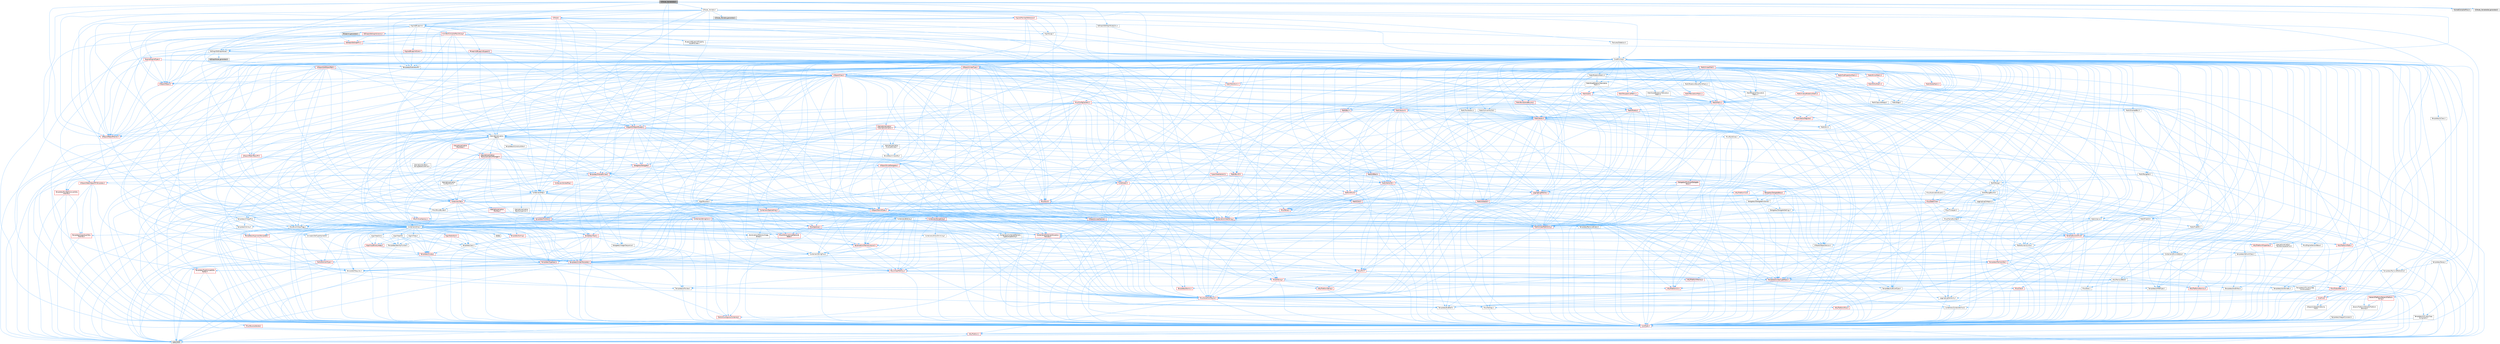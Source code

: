 digraph "K2Node_VariableSet.h"
{
 // INTERACTIVE_SVG=YES
 // LATEX_PDF_SIZE
  bgcolor="transparent";
  edge [fontname=Helvetica,fontsize=10,labelfontname=Helvetica,labelfontsize=10];
  node [fontname=Helvetica,fontsize=10,shape=box,height=0.2,width=0.4];
  Node1 [id="Node000001",label="K2Node_VariableSet.h",height=0.2,width=0.4,color="gray40", fillcolor="grey60", style="filled", fontcolor="black",tooltip=" "];
  Node1 -> Node2 [id="edge1_Node000001_Node000002",color="steelblue1",style="solid",tooltip=" "];
  Node2 [id="Node000002",label="Containers/Array.h",height=0.2,width=0.4,color="grey40", fillcolor="white", style="filled",URL="$df/dd0/Array_8h.html",tooltip=" "];
  Node2 -> Node3 [id="edge2_Node000002_Node000003",color="steelblue1",style="solid",tooltip=" "];
  Node3 [id="Node000003",label="CoreTypes.h",height=0.2,width=0.4,color="red", fillcolor="#FFF0F0", style="filled",URL="$dc/dec/CoreTypes_8h.html",tooltip=" "];
  Node3 -> Node4 [id="edge3_Node000003_Node000004",color="steelblue1",style="solid",tooltip=" "];
  Node4 [id="Node000004",label="HAL/Platform.h",height=0.2,width=0.4,color="red", fillcolor="#FFF0F0", style="filled",URL="$d9/dd0/Platform_8h.html",tooltip=" "];
  Node4 -> Node7 [id="edge4_Node000004_Node000007",color="steelblue1",style="solid",tooltip=" "];
  Node7 [id="Node000007",label="type_traits",height=0.2,width=0.4,color="grey60", fillcolor="#E0E0E0", style="filled",tooltip=" "];
  Node2 -> Node17 [id="edge5_Node000002_Node000017",color="steelblue1",style="solid",tooltip=" "];
  Node17 [id="Node000017",label="Misc/AssertionMacros.h",height=0.2,width=0.4,color="red", fillcolor="#FFF0F0", style="filled",URL="$d0/dfa/AssertionMacros_8h.html",tooltip=" "];
  Node17 -> Node3 [id="edge6_Node000017_Node000003",color="steelblue1",style="solid",tooltip=" "];
  Node17 -> Node4 [id="edge7_Node000017_Node000004",color="steelblue1",style="solid",tooltip=" "];
  Node17 -> Node18 [id="edge8_Node000017_Node000018",color="steelblue1",style="solid",tooltip=" "];
  Node18 [id="Node000018",label="HAL/PlatformMisc.h",height=0.2,width=0.4,color="red", fillcolor="#FFF0F0", style="filled",URL="$d0/df5/PlatformMisc_8h.html",tooltip=" "];
  Node18 -> Node3 [id="edge9_Node000018_Node000003",color="steelblue1",style="solid",tooltip=" "];
  Node17 -> Node54 [id="edge10_Node000017_Node000054",color="steelblue1",style="solid",tooltip=" "];
  Node54 [id="Node000054",label="Templates/EnableIf.h",height=0.2,width=0.4,color="grey40", fillcolor="white", style="filled",URL="$d7/d60/EnableIf_8h.html",tooltip=" "];
  Node54 -> Node3 [id="edge11_Node000054_Node000003",color="steelblue1",style="solid",tooltip=" "];
  Node17 -> Node60 [id="edge12_Node000017_Node000060",color="steelblue1",style="solid",tooltip=" "];
  Node60 [id="Node000060",label="Misc/VarArgs.h",height=0.2,width=0.4,color="grey40", fillcolor="white", style="filled",URL="$d5/d6f/VarArgs_8h.html",tooltip=" "];
  Node60 -> Node3 [id="edge13_Node000060_Node000003",color="steelblue1",style="solid",tooltip=" "];
  Node2 -> Node68 [id="edge14_Node000002_Node000068",color="steelblue1",style="solid",tooltip=" "];
  Node68 [id="Node000068",label="Misc/IntrusiveUnsetOptional\lState.h",height=0.2,width=0.4,color="red", fillcolor="#FFF0F0", style="filled",URL="$d2/d0a/IntrusiveUnsetOptionalState_8h.html",tooltip=" "];
  Node2 -> Node70 [id="edge15_Node000002_Node000070",color="steelblue1",style="solid",tooltip=" "];
  Node70 [id="Node000070",label="Misc/ReverseIterate.h",height=0.2,width=0.4,color="red", fillcolor="#FFF0F0", style="filled",URL="$db/de3/ReverseIterate_8h.html",tooltip=" "];
  Node70 -> Node4 [id="edge16_Node000070_Node000004",color="steelblue1",style="solid",tooltip=" "];
  Node2 -> Node72 [id="edge17_Node000002_Node000072",color="steelblue1",style="solid",tooltip=" "];
  Node72 [id="Node000072",label="HAL/UnrealMemory.h",height=0.2,width=0.4,color="red", fillcolor="#FFF0F0", style="filled",URL="$d9/d96/UnrealMemory_8h.html",tooltip=" "];
  Node72 -> Node3 [id="edge18_Node000072_Node000003",color="steelblue1",style="solid",tooltip=" "];
  Node72 -> Node76 [id="edge19_Node000072_Node000076",color="steelblue1",style="solid",tooltip=" "];
  Node76 [id="Node000076",label="HAL/MemoryBase.h",height=0.2,width=0.4,color="grey40", fillcolor="white", style="filled",URL="$d6/d9f/MemoryBase_8h.html",tooltip=" "];
  Node76 -> Node3 [id="edge20_Node000076_Node000003",color="steelblue1",style="solid",tooltip=" "];
  Node76 -> Node47 [id="edge21_Node000076_Node000047",color="steelblue1",style="solid",tooltip=" "];
  Node47 [id="Node000047",label="HAL/PlatformAtomics.h",height=0.2,width=0.4,color="red", fillcolor="#FFF0F0", style="filled",URL="$d3/d36/PlatformAtomics_8h.html",tooltip=" "];
  Node47 -> Node3 [id="edge22_Node000047_Node000003",color="steelblue1",style="solid",tooltip=" "];
  Node76 -> Node30 [id="edge23_Node000076_Node000030",color="steelblue1",style="solid",tooltip=" "];
  Node30 [id="Node000030",label="HAL/PlatformCrt.h",height=0.2,width=0.4,color="red", fillcolor="#FFF0F0", style="filled",URL="$d8/d75/PlatformCrt_8h.html",tooltip=" "];
  Node76 -> Node77 [id="edge24_Node000076_Node000077",color="steelblue1",style="solid",tooltip=" "];
  Node77 [id="Node000077",label="Misc/Exec.h",height=0.2,width=0.4,color="grey40", fillcolor="white", style="filled",URL="$de/ddb/Exec_8h.html",tooltip=" "];
  Node77 -> Node3 [id="edge25_Node000077_Node000003",color="steelblue1",style="solid",tooltip=" "];
  Node77 -> Node17 [id="edge26_Node000077_Node000017",color="steelblue1",style="solid",tooltip=" "];
  Node76 -> Node78 [id="edge27_Node000076_Node000078",color="steelblue1",style="solid",tooltip=" "];
  Node78 [id="Node000078",label="Misc/OutputDevice.h",height=0.2,width=0.4,color="red", fillcolor="#FFF0F0", style="filled",URL="$d7/d32/OutputDevice_8h.html",tooltip=" "];
  Node78 -> Node25 [id="edge28_Node000078_Node000025",color="steelblue1",style="solid",tooltip=" "];
  Node25 [id="Node000025",label="CoreFwd.h",height=0.2,width=0.4,color="red", fillcolor="#FFF0F0", style="filled",URL="$d1/d1e/CoreFwd_8h.html",tooltip=" "];
  Node25 -> Node3 [id="edge29_Node000025_Node000003",color="steelblue1",style="solid",tooltip=" "];
  Node25 -> Node26 [id="edge30_Node000025_Node000026",color="steelblue1",style="solid",tooltip=" "];
  Node26 [id="Node000026",label="Containers/ContainersFwd.h",height=0.2,width=0.4,color="grey40", fillcolor="white", style="filled",URL="$d4/d0a/ContainersFwd_8h.html",tooltip=" "];
  Node26 -> Node4 [id="edge31_Node000026_Node000004",color="steelblue1",style="solid",tooltip=" "];
  Node26 -> Node3 [id="edge32_Node000026_Node000003",color="steelblue1",style="solid",tooltip=" "];
  Node26 -> Node23 [id="edge33_Node000026_Node000023",color="steelblue1",style="solid",tooltip=" "];
  Node23 [id="Node000023",label="Traits/IsContiguousContainer.h",height=0.2,width=0.4,color="red", fillcolor="#FFF0F0", style="filled",URL="$d5/d3c/IsContiguousContainer_8h.html",tooltip=" "];
  Node23 -> Node3 [id="edge34_Node000023_Node000003",color="steelblue1",style="solid",tooltip=" "];
  Node25 -> Node28 [id="edge35_Node000025_Node000028",color="steelblue1",style="solid",tooltip=" "];
  Node28 [id="Node000028",label="UObject/UObjectHierarchy\lFwd.h",height=0.2,width=0.4,color="grey40", fillcolor="white", style="filled",URL="$d3/d13/UObjectHierarchyFwd_8h.html",tooltip=" "];
  Node78 -> Node3 [id="edge36_Node000078_Node000003",color="steelblue1",style="solid",tooltip=" "];
  Node78 -> Node79 [id="edge37_Node000078_Node000079",color="steelblue1",style="solid",tooltip=" "];
  Node79 [id="Node000079",label="Logging/LogVerbosity.h",height=0.2,width=0.4,color="grey40", fillcolor="white", style="filled",URL="$d2/d8f/LogVerbosity_8h.html",tooltip=" "];
  Node79 -> Node3 [id="edge38_Node000079_Node000003",color="steelblue1",style="solid",tooltip=" "];
  Node78 -> Node60 [id="edge39_Node000078_Node000060",color="steelblue1",style="solid",tooltip=" "];
  Node76 -> Node80 [id="edge40_Node000076_Node000080",color="steelblue1",style="solid",tooltip=" "];
  Node80 [id="Node000080",label="Templates/Atomic.h",height=0.2,width=0.4,color="red", fillcolor="#FFF0F0", style="filled",URL="$d3/d91/Atomic_8h.html",tooltip=" "];
  Node72 -> Node89 [id="edge41_Node000072_Node000089",color="steelblue1",style="solid",tooltip=" "];
  Node89 [id="Node000089",label="HAL/PlatformMemory.h",height=0.2,width=0.4,color="red", fillcolor="#FFF0F0", style="filled",URL="$de/d68/PlatformMemory_8h.html",tooltip=" "];
  Node89 -> Node3 [id="edge42_Node000089_Node000003",color="steelblue1",style="solid",tooltip=" "];
  Node72 -> Node92 [id="edge43_Node000072_Node000092",color="steelblue1",style="solid",tooltip=" "];
  Node92 [id="Node000092",label="Templates/IsPointer.h",height=0.2,width=0.4,color="grey40", fillcolor="white", style="filled",URL="$d7/d05/IsPointer_8h.html",tooltip=" "];
  Node92 -> Node3 [id="edge44_Node000092_Node000003",color="steelblue1",style="solid",tooltip=" "];
  Node2 -> Node93 [id="edge45_Node000002_Node000093",color="steelblue1",style="solid",tooltip=" "];
  Node93 [id="Node000093",label="Templates/UnrealTypeTraits.h",height=0.2,width=0.4,color="red", fillcolor="#FFF0F0", style="filled",URL="$d2/d2d/UnrealTypeTraits_8h.html",tooltip=" "];
  Node93 -> Node3 [id="edge46_Node000093_Node000003",color="steelblue1",style="solid",tooltip=" "];
  Node93 -> Node92 [id="edge47_Node000093_Node000092",color="steelblue1",style="solid",tooltip=" "];
  Node93 -> Node17 [id="edge48_Node000093_Node000017",color="steelblue1",style="solid",tooltip=" "];
  Node93 -> Node85 [id="edge49_Node000093_Node000085",color="steelblue1",style="solid",tooltip=" "];
  Node85 [id="Node000085",label="Templates/AndOrNot.h",height=0.2,width=0.4,color="grey40", fillcolor="white", style="filled",URL="$db/d0a/AndOrNot_8h.html",tooltip=" "];
  Node85 -> Node3 [id="edge50_Node000085_Node000003",color="steelblue1",style="solid",tooltip=" "];
  Node93 -> Node54 [id="edge51_Node000093_Node000054",color="steelblue1",style="solid",tooltip=" "];
  Node93 -> Node94 [id="edge52_Node000093_Node000094",color="steelblue1",style="solid",tooltip=" "];
  Node94 [id="Node000094",label="Templates/IsArithmetic.h",height=0.2,width=0.4,color="grey40", fillcolor="white", style="filled",URL="$d2/d5d/IsArithmetic_8h.html",tooltip=" "];
  Node94 -> Node3 [id="edge53_Node000094_Node000003",color="steelblue1",style="solid",tooltip=" "];
  Node93 -> Node96 [id="edge54_Node000093_Node000096",color="steelblue1",style="solid",tooltip=" "];
  Node96 [id="Node000096",label="Templates/IsPODType.h",height=0.2,width=0.4,color="grey40", fillcolor="white", style="filled",URL="$d7/db1/IsPODType_8h.html",tooltip=" "];
  Node96 -> Node3 [id="edge55_Node000096_Node000003",color="steelblue1",style="solid",tooltip=" "];
  Node93 -> Node97 [id="edge56_Node000093_Node000097",color="steelblue1",style="solid",tooltip=" "];
  Node97 [id="Node000097",label="Templates/IsUECoreType.h",height=0.2,width=0.4,color="grey40", fillcolor="white", style="filled",URL="$d1/db8/IsUECoreType_8h.html",tooltip=" "];
  Node97 -> Node3 [id="edge57_Node000097_Node000003",color="steelblue1",style="solid",tooltip=" "];
  Node97 -> Node7 [id="edge58_Node000097_Node000007",color="steelblue1",style="solid",tooltip=" "];
  Node93 -> Node86 [id="edge59_Node000093_Node000086",color="steelblue1",style="solid",tooltip=" "];
  Node86 [id="Node000086",label="Templates/IsTriviallyCopy\lConstructible.h",height=0.2,width=0.4,color="grey40", fillcolor="white", style="filled",URL="$d3/d78/IsTriviallyCopyConstructible_8h.html",tooltip=" "];
  Node86 -> Node3 [id="edge60_Node000086_Node000003",color="steelblue1",style="solid",tooltip=" "];
  Node86 -> Node7 [id="edge61_Node000086_Node000007",color="steelblue1",style="solid",tooltip=" "];
  Node2 -> Node98 [id="edge62_Node000002_Node000098",color="steelblue1",style="solid",tooltip=" "];
  Node98 [id="Node000098",label="Templates/UnrealTemplate.h",height=0.2,width=0.4,color="red", fillcolor="#FFF0F0", style="filled",URL="$d4/d24/UnrealTemplate_8h.html",tooltip=" "];
  Node98 -> Node3 [id="edge63_Node000098_Node000003",color="steelblue1",style="solid",tooltip=" "];
  Node98 -> Node92 [id="edge64_Node000098_Node000092",color="steelblue1",style="solid",tooltip=" "];
  Node98 -> Node72 [id="edge65_Node000098_Node000072",color="steelblue1",style="solid",tooltip=" "];
  Node98 -> Node93 [id="edge66_Node000098_Node000093",color="steelblue1",style="solid",tooltip=" "];
  Node98 -> Node101 [id="edge67_Node000098_Node000101",color="steelblue1",style="solid",tooltip=" "];
  Node101 [id="Node000101",label="Templates/RemoveReference.h",height=0.2,width=0.4,color="grey40", fillcolor="white", style="filled",URL="$da/dbe/RemoveReference_8h.html",tooltip=" "];
  Node101 -> Node3 [id="edge68_Node000101_Node000003",color="steelblue1",style="solid",tooltip=" "];
  Node98 -> Node62 [id="edge69_Node000098_Node000062",color="steelblue1",style="solid",tooltip=" "];
  Node62 [id="Node000062",label="Templates/Requires.h",height=0.2,width=0.4,color="grey40", fillcolor="white", style="filled",URL="$dc/d96/Requires_8h.html",tooltip=" "];
  Node62 -> Node54 [id="edge70_Node000062_Node000054",color="steelblue1",style="solid",tooltip=" "];
  Node62 -> Node7 [id="edge71_Node000062_Node000007",color="steelblue1",style="solid",tooltip=" "];
  Node98 -> Node102 [id="edge72_Node000098_Node000102",color="steelblue1",style="solid",tooltip=" "];
  Node102 [id="Node000102",label="Templates/TypeCompatible\lBytes.h",height=0.2,width=0.4,color="red", fillcolor="#FFF0F0", style="filled",URL="$df/d0a/TypeCompatibleBytes_8h.html",tooltip=" "];
  Node102 -> Node3 [id="edge73_Node000102_Node000003",color="steelblue1",style="solid",tooltip=" "];
  Node102 -> Node7 [id="edge74_Node000102_Node000007",color="steelblue1",style="solid",tooltip=" "];
  Node98 -> Node23 [id="edge75_Node000098_Node000023",color="steelblue1",style="solid",tooltip=" "];
  Node98 -> Node7 [id="edge76_Node000098_Node000007",color="steelblue1",style="solid",tooltip=" "];
  Node2 -> Node104 [id="edge77_Node000002_Node000104",color="steelblue1",style="solid",tooltip=" "];
  Node104 [id="Node000104",label="Containers/AllowShrinking.h",height=0.2,width=0.4,color="grey40", fillcolor="white", style="filled",URL="$d7/d1a/AllowShrinking_8h.html",tooltip=" "];
  Node104 -> Node3 [id="edge78_Node000104_Node000003",color="steelblue1",style="solid",tooltip=" "];
  Node2 -> Node105 [id="edge79_Node000002_Node000105",color="steelblue1",style="solid",tooltip=" "];
  Node105 [id="Node000105",label="Containers/ContainerAllocation\lPolicies.h",height=0.2,width=0.4,color="red", fillcolor="#FFF0F0", style="filled",URL="$d7/dff/ContainerAllocationPolicies_8h.html",tooltip=" "];
  Node105 -> Node3 [id="edge80_Node000105_Node000003",color="steelblue1",style="solid",tooltip=" "];
  Node105 -> Node105 [id="edge81_Node000105_Node000105",color="steelblue1",style="solid",tooltip=" "];
  Node105 -> Node107 [id="edge82_Node000105_Node000107",color="steelblue1",style="solid",tooltip=" "];
  Node107 [id="Node000107",label="HAL/PlatformMath.h",height=0.2,width=0.4,color="red", fillcolor="#FFF0F0", style="filled",URL="$dc/d53/PlatformMath_8h.html",tooltip=" "];
  Node107 -> Node3 [id="edge83_Node000107_Node000003",color="steelblue1",style="solid",tooltip=" "];
  Node105 -> Node72 [id="edge84_Node000105_Node000072",color="steelblue1",style="solid",tooltip=" "];
  Node105 -> Node40 [id="edge85_Node000105_Node000040",color="steelblue1",style="solid",tooltip=" "];
  Node40 [id="Node000040",label="Math/NumericLimits.h",height=0.2,width=0.4,color="grey40", fillcolor="white", style="filled",URL="$df/d1b/NumericLimits_8h.html",tooltip=" "];
  Node40 -> Node3 [id="edge86_Node000040_Node000003",color="steelblue1",style="solid",tooltip=" "];
  Node105 -> Node17 [id="edge87_Node000105_Node000017",color="steelblue1",style="solid",tooltip=" "];
  Node105 -> Node116 [id="edge88_Node000105_Node000116",color="steelblue1",style="solid",tooltip=" "];
  Node116 [id="Node000116",label="Templates/MemoryOps.h",height=0.2,width=0.4,color="red", fillcolor="#FFF0F0", style="filled",URL="$db/dea/MemoryOps_8h.html",tooltip=" "];
  Node116 -> Node3 [id="edge89_Node000116_Node000003",color="steelblue1",style="solid",tooltip=" "];
  Node116 -> Node72 [id="edge90_Node000116_Node000072",color="steelblue1",style="solid",tooltip=" "];
  Node116 -> Node87 [id="edge91_Node000116_Node000087",color="steelblue1",style="solid",tooltip=" "];
  Node87 [id="Node000087",label="Templates/IsTriviallyCopy\lAssignable.h",height=0.2,width=0.4,color="grey40", fillcolor="white", style="filled",URL="$d2/df2/IsTriviallyCopyAssignable_8h.html",tooltip=" "];
  Node87 -> Node3 [id="edge92_Node000087_Node000003",color="steelblue1",style="solid",tooltip=" "];
  Node87 -> Node7 [id="edge93_Node000087_Node000007",color="steelblue1",style="solid",tooltip=" "];
  Node116 -> Node86 [id="edge94_Node000116_Node000086",color="steelblue1",style="solid",tooltip=" "];
  Node116 -> Node62 [id="edge95_Node000116_Node000062",color="steelblue1",style="solid",tooltip=" "];
  Node116 -> Node93 [id="edge96_Node000116_Node000093",color="steelblue1",style="solid",tooltip=" "];
  Node116 -> Node7 [id="edge97_Node000116_Node000007",color="steelblue1",style="solid",tooltip=" "];
  Node105 -> Node102 [id="edge98_Node000105_Node000102",color="steelblue1",style="solid",tooltip=" "];
  Node105 -> Node7 [id="edge99_Node000105_Node000007",color="steelblue1",style="solid",tooltip=" "];
  Node2 -> Node117 [id="edge100_Node000002_Node000117",color="steelblue1",style="solid",tooltip=" "];
  Node117 [id="Node000117",label="Containers/ContainerElement\lTypeCompatibility.h",height=0.2,width=0.4,color="grey40", fillcolor="white", style="filled",URL="$df/ddf/ContainerElementTypeCompatibility_8h.html",tooltip=" "];
  Node117 -> Node3 [id="edge101_Node000117_Node000003",color="steelblue1",style="solid",tooltip=" "];
  Node117 -> Node93 [id="edge102_Node000117_Node000093",color="steelblue1",style="solid",tooltip=" "];
  Node2 -> Node118 [id="edge103_Node000002_Node000118",color="steelblue1",style="solid",tooltip=" "];
  Node118 [id="Node000118",label="Serialization/Archive.h",height=0.2,width=0.4,color="red", fillcolor="#FFF0F0", style="filled",URL="$d7/d3b/Archive_8h.html",tooltip=" "];
  Node118 -> Node25 [id="edge104_Node000118_Node000025",color="steelblue1",style="solid",tooltip=" "];
  Node118 -> Node3 [id="edge105_Node000118_Node000003",color="steelblue1",style="solid",tooltip=" "];
  Node118 -> Node119 [id="edge106_Node000118_Node000119",color="steelblue1",style="solid",tooltip=" "];
  Node119 [id="Node000119",label="HAL/PlatformProperties.h",height=0.2,width=0.4,color="red", fillcolor="#FFF0F0", style="filled",URL="$d9/db0/PlatformProperties_8h.html",tooltip=" "];
  Node119 -> Node3 [id="edge107_Node000119_Node000003",color="steelblue1",style="solid",tooltip=" "];
  Node118 -> Node122 [id="edge108_Node000118_Node000122",color="steelblue1",style="solid",tooltip=" "];
  Node122 [id="Node000122",label="Internationalization\l/TextNamespaceFwd.h",height=0.2,width=0.4,color="grey40", fillcolor="white", style="filled",URL="$d8/d97/TextNamespaceFwd_8h.html",tooltip=" "];
  Node122 -> Node3 [id="edge109_Node000122_Node000003",color="steelblue1",style="solid",tooltip=" "];
  Node118 -> Node17 [id="edge110_Node000118_Node000017",color="steelblue1",style="solid",tooltip=" "];
  Node118 -> Node123 [id="edge111_Node000118_Node000123",color="steelblue1",style="solid",tooltip=" "];
  Node123 [id="Node000123",label="Misc/EngineVersionBase.h",height=0.2,width=0.4,color="grey40", fillcolor="white", style="filled",URL="$d5/d2b/EngineVersionBase_8h.html",tooltip=" "];
  Node123 -> Node3 [id="edge112_Node000123_Node000003",color="steelblue1",style="solid",tooltip=" "];
  Node118 -> Node60 [id="edge113_Node000118_Node000060",color="steelblue1",style="solid",tooltip=" "];
  Node118 -> Node54 [id="edge114_Node000118_Node000054",color="steelblue1",style="solid",tooltip=" "];
  Node118 -> Node126 [id="edge115_Node000118_Node000126",color="steelblue1",style="solid",tooltip=" "];
  Node126 [id="Node000126",label="Templates/IsEnumClass.h",height=0.2,width=0.4,color="grey40", fillcolor="white", style="filled",URL="$d7/d15/IsEnumClass_8h.html",tooltip=" "];
  Node126 -> Node3 [id="edge116_Node000126_Node000003",color="steelblue1",style="solid",tooltip=" "];
  Node126 -> Node85 [id="edge117_Node000126_Node000085",color="steelblue1",style="solid",tooltip=" "];
  Node118 -> Node98 [id="edge118_Node000118_Node000098",color="steelblue1",style="solid",tooltip=" "];
  Node118 -> Node127 [id="edge119_Node000118_Node000127",color="steelblue1",style="solid",tooltip=" "];
  Node127 [id="Node000127",label="UObject/ObjectVersion.h",height=0.2,width=0.4,color="grey40", fillcolor="white", style="filled",URL="$da/d63/ObjectVersion_8h.html",tooltip=" "];
  Node127 -> Node3 [id="edge120_Node000127_Node000003",color="steelblue1",style="solid",tooltip=" "];
  Node2 -> Node128 [id="edge121_Node000002_Node000128",color="steelblue1",style="solid",tooltip=" "];
  Node128 [id="Node000128",label="Serialization/MemoryImage\lWriter.h",height=0.2,width=0.4,color="grey40", fillcolor="white", style="filled",URL="$d0/d08/MemoryImageWriter_8h.html",tooltip=" "];
  Node128 -> Node3 [id="edge122_Node000128_Node000003",color="steelblue1",style="solid",tooltip=" "];
  Node128 -> Node129 [id="edge123_Node000128_Node000129",color="steelblue1",style="solid",tooltip=" "];
  Node129 [id="Node000129",label="Serialization/MemoryLayout.h",height=0.2,width=0.4,color="red", fillcolor="#FFF0F0", style="filled",URL="$d7/d66/MemoryLayout_8h.html",tooltip=" "];
  Node129 -> Node132 [id="edge124_Node000129_Node000132",color="steelblue1",style="solid",tooltip=" "];
  Node132 [id="Node000132",label="Containers/EnumAsByte.h",height=0.2,width=0.4,color="grey40", fillcolor="white", style="filled",URL="$d6/d9a/EnumAsByte_8h.html",tooltip=" "];
  Node132 -> Node3 [id="edge125_Node000132_Node000003",color="steelblue1",style="solid",tooltip=" "];
  Node132 -> Node96 [id="edge126_Node000132_Node000096",color="steelblue1",style="solid",tooltip=" "];
  Node132 -> Node133 [id="edge127_Node000132_Node000133",color="steelblue1",style="solid",tooltip=" "];
  Node133 [id="Node000133",label="Templates/TypeHash.h",height=0.2,width=0.4,color="red", fillcolor="#FFF0F0", style="filled",URL="$d1/d62/TypeHash_8h.html",tooltip=" "];
  Node133 -> Node3 [id="edge128_Node000133_Node000003",color="steelblue1",style="solid",tooltip=" "];
  Node133 -> Node62 [id="edge129_Node000133_Node000062",color="steelblue1",style="solid",tooltip=" "];
  Node133 -> Node134 [id="edge130_Node000133_Node000134",color="steelblue1",style="solid",tooltip=" "];
  Node134 [id="Node000134",label="Misc/Crc.h",height=0.2,width=0.4,color="red", fillcolor="#FFF0F0", style="filled",URL="$d4/dd2/Crc_8h.html",tooltip=" "];
  Node134 -> Node3 [id="edge131_Node000134_Node000003",color="steelblue1",style="solid",tooltip=" "];
  Node134 -> Node74 [id="edge132_Node000134_Node000074",color="steelblue1",style="solid",tooltip=" "];
  Node74 [id="Node000074",label="HAL/PlatformString.h",height=0.2,width=0.4,color="red", fillcolor="#FFF0F0", style="filled",URL="$db/db5/PlatformString_8h.html",tooltip=" "];
  Node74 -> Node3 [id="edge133_Node000074_Node000003",color="steelblue1",style="solid",tooltip=" "];
  Node134 -> Node17 [id="edge134_Node000134_Node000017",color="steelblue1",style="solid",tooltip=" "];
  Node134 -> Node135 [id="edge135_Node000134_Node000135",color="steelblue1",style="solid",tooltip=" "];
  Node135 [id="Node000135",label="Misc/CString.h",height=0.2,width=0.4,color="red", fillcolor="#FFF0F0", style="filled",URL="$d2/d49/CString_8h.html",tooltip=" "];
  Node135 -> Node3 [id="edge136_Node000135_Node000003",color="steelblue1",style="solid",tooltip=" "];
  Node135 -> Node30 [id="edge137_Node000135_Node000030",color="steelblue1",style="solid",tooltip=" "];
  Node135 -> Node74 [id="edge138_Node000135_Node000074",color="steelblue1",style="solid",tooltip=" "];
  Node135 -> Node17 [id="edge139_Node000135_Node000017",color="steelblue1",style="solid",tooltip=" "];
  Node135 -> Node136 [id="edge140_Node000135_Node000136",color="steelblue1",style="solid",tooltip=" "];
  Node136 [id="Node000136",label="Misc/Char.h",height=0.2,width=0.4,color="red", fillcolor="#FFF0F0", style="filled",URL="$d0/d58/Char_8h.html",tooltip=" "];
  Node136 -> Node3 [id="edge141_Node000136_Node000003",color="steelblue1",style="solid",tooltip=" "];
  Node136 -> Node7 [id="edge142_Node000136_Node000007",color="steelblue1",style="solid",tooltip=" "];
  Node135 -> Node60 [id="edge143_Node000135_Node000060",color="steelblue1",style="solid",tooltip=" "];
  Node134 -> Node136 [id="edge144_Node000134_Node000136",color="steelblue1",style="solid",tooltip=" "];
  Node134 -> Node93 [id="edge145_Node000134_Node000093",color="steelblue1",style="solid",tooltip=" "];
  Node133 -> Node7 [id="edge146_Node000133_Node000007",color="steelblue1",style="solid",tooltip=" "];
  Node129 -> Node20 [id="edge147_Node000129_Node000020",color="steelblue1",style="solid",tooltip=" "];
  Node20 [id="Node000020",label="Containers/StringFwd.h",height=0.2,width=0.4,color="grey40", fillcolor="white", style="filled",URL="$df/d37/StringFwd_8h.html",tooltip=" "];
  Node20 -> Node3 [id="edge148_Node000020_Node000003",color="steelblue1",style="solid",tooltip=" "];
  Node20 -> Node21 [id="edge149_Node000020_Node000021",color="steelblue1",style="solid",tooltip=" "];
  Node21 [id="Node000021",label="Traits/ElementType.h",height=0.2,width=0.4,color="red", fillcolor="#FFF0F0", style="filled",URL="$d5/d4f/ElementType_8h.html",tooltip=" "];
  Node21 -> Node4 [id="edge150_Node000021_Node000004",color="steelblue1",style="solid",tooltip=" "];
  Node21 -> Node7 [id="edge151_Node000021_Node000007",color="steelblue1",style="solid",tooltip=" "];
  Node20 -> Node23 [id="edge152_Node000020_Node000023",color="steelblue1",style="solid",tooltip=" "];
  Node129 -> Node72 [id="edge153_Node000129_Node000072",color="steelblue1",style="solid",tooltip=" "];
  Node129 -> Node54 [id="edge154_Node000129_Node000054",color="steelblue1",style="solid",tooltip=" "];
  Node129 -> Node98 [id="edge155_Node000129_Node000098",color="steelblue1",style="solid",tooltip=" "];
  Node2 -> Node142 [id="edge156_Node000002_Node000142",color="steelblue1",style="solid",tooltip=" "];
  Node142 [id="Node000142",label="Algo/Heapify.h",height=0.2,width=0.4,color="grey40", fillcolor="white", style="filled",URL="$d0/d2a/Heapify_8h.html",tooltip=" "];
  Node142 -> Node143 [id="edge157_Node000142_Node000143",color="steelblue1",style="solid",tooltip=" "];
  Node143 [id="Node000143",label="Algo/Impl/BinaryHeap.h",height=0.2,width=0.4,color="red", fillcolor="#FFF0F0", style="filled",URL="$d7/da3/Algo_2Impl_2BinaryHeap_8h.html",tooltip=" "];
  Node143 -> Node144 [id="edge158_Node000143_Node000144",color="steelblue1",style="solid",tooltip=" "];
  Node144 [id="Node000144",label="Templates/Invoke.h",height=0.2,width=0.4,color="red", fillcolor="#FFF0F0", style="filled",URL="$d7/deb/Invoke_8h.html",tooltip=" "];
  Node144 -> Node3 [id="edge159_Node000144_Node000003",color="steelblue1",style="solid",tooltip=" "];
  Node144 -> Node98 [id="edge160_Node000144_Node000098",color="steelblue1",style="solid",tooltip=" "];
  Node144 -> Node7 [id="edge161_Node000144_Node000007",color="steelblue1",style="solid",tooltip=" "];
  Node143 -> Node7 [id="edge162_Node000143_Node000007",color="steelblue1",style="solid",tooltip=" "];
  Node142 -> Node148 [id="edge163_Node000142_Node000148",color="steelblue1",style="solid",tooltip=" "];
  Node148 [id="Node000148",label="Templates/IdentityFunctor.h",height=0.2,width=0.4,color="grey40", fillcolor="white", style="filled",URL="$d7/d2e/IdentityFunctor_8h.html",tooltip=" "];
  Node148 -> Node4 [id="edge164_Node000148_Node000004",color="steelblue1",style="solid",tooltip=" "];
  Node142 -> Node144 [id="edge165_Node000142_Node000144",color="steelblue1",style="solid",tooltip=" "];
  Node142 -> Node149 [id="edge166_Node000142_Node000149",color="steelblue1",style="solid",tooltip=" "];
  Node149 [id="Node000149",label="Templates/Less.h",height=0.2,width=0.4,color="grey40", fillcolor="white", style="filled",URL="$de/dc8/Less_8h.html",tooltip=" "];
  Node149 -> Node3 [id="edge167_Node000149_Node000003",color="steelblue1",style="solid",tooltip=" "];
  Node149 -> Node98 [id="edge168_Node000149_Node000098",color="steelblue1",style="solid",tooltip=" "];
  Node142 -> Node98 [id="edge169_Node000142_Node000098",color="steelblue1",style="solid",tooltip=" "];
  Node2 -> Node150 [id="edge170_Node000002_Node000150",color="steelblue1",style="solid",tooltip=" "];
  Node150 [id="Node000150",label="Algo/HeapSort.h",height=0.2,width=0.4,color="grey40", fillcolor="white", style="filled",URL="$d3/d92/HeapSort_8h.html",tooltip=" "];
  Node150 -> Node143 [id="edge171_Node000150_Node000143",color="steelblue1",style="solid",tooltip=" "];
  Node150 -> Node148 [id="edge172_Node000150_Node000148",color="steelblue1",style="solid",tooltip=" "];
  Node150 -> Node149 [id="edge173_Node000150_Node000149",color="steelblue1",style="solid",tooltip=" "];
  Node150 -> Node98 [id="edge174_Node000150_Node000098",color="steelblue1",style="solid",tooltip=" "];
  Node2 -> Node151 [id="edge175_Node000002_Node000151",color="steelblue1",style="solid",tooltip=" "];
  Node151 [id="Node000151",label="Algo/IsHeap.h",height=0.2,width=0.4,color="grey40", fillcolor="white", style="filled",URL="$de/d32/IsHeap_8h.html",tooltip=" "];
  Node151 -> Node143 [id="edge176_Node000151_Node000143",color="steelblue1",style="solid",tooltip=" "];
  Node151 -> Node148 [id="edge177_Node000151_Node000148",color="steelblue1",style="solid",tooltip=" "];
  Node151 -> Node144 [id="edge178_Node000151_Node000144",color="steelblue1",style="solid",tooltip=" "];
  Node151 -> Node149 [id="edge179_Node000151_Node000149",color="steelblue1",style="solid",tooltip=" "];
  Node151 -> Node98 [id="edge180_Node000151_Node000098",color="steelblue1",style="solid",tooltip=" "];
  Node2 -> Node143 [id="edge181_Node000002_Node000143",color="steelblue1",style="solid",tooltip=" "];
  Node2 -> Node152 [id="edge182_Node000002_Node000152",color="steelblue1",style="solid",tooltip=" "];
  Node152 [id="Node000152",label="Algo/StableSort.h",height=0.2,width=0.4,color="red", fillcolor="#FFF0F0", style="filled",URL="$d7/d3c/StableSort_8h.html",tooltip=" "];
  Node152 -> Node148 [id="edge183_Node000152_Node000148",color="steelblue1",style="solid",tooltip=" "];
  Node152 -> Node144 [id="edge184_Node000152_Node000144",color="steelblue1",style="solid",tooltip=" "];
  Node152 -> Node149 [id="edge185_Node000152_Node000149",color="steelblue1",style="solid",tooltip=" "];
  Node152 -> Node98 [id="edge186_Node000152_Node000098",color="steelblue1",style="solid",tooltip=" "];
  Node2 -> Node155 [id="edge187_Node000002_Node000155",color="steelblue1",style="solid",tooltip=" "];
  Node155 [id="Node000155",label="Concepts/GetTypeHashable.h",height=0.2,width=0.4,color="grey40", fillcolor="white", style="filled",URL="$d3/da2/GetTypeHashable_8h.html",tooltip=" "];
  Node155 -> Node3 [id="edge188_Node000155_Node000003",color="steelblue1",style="solid",tooltip=" "];
  Node155 -> Node133 [id="edge189_Node000155_Node000133",color="steelblue1",style="solid",tooltip=" "];
  Node2 -> Node148 [id="edge190_Node000002_Node000148",color="steelblue1",style="solid",tooltip=" "];
  Node2 -> Node144 [id="edge191_Node000002_Node000144",color="steelblue1",style="solid",tooltip=" "];
  Node2 -> Node149 [id="edge192_Node000002_Node000149",color="steelblue1",style="solid",tooltip=" "];
  Node2 -> Node156 [id="edge193_Node000002_Node000156",color="steelblue1",style="solid",tooltip=" "];
  Node156 [id="Node000156",label="Templates/LosesQualifiers\lFromTo.h",height=0.2,width=0.4,color="red", fillcolor="#FFF0F0", style="filled",URL="$d2/db3/LosesQualifiersFromTo_8h.html",tooltip=" "];
  Node156 -> Node7 [id="edge194_Node000156_Node000007",color="steelblue1",style="solid",tooltip=" "];
  Node2 -> Node62 [id="edge195_Node000002_Node000062",color="steelblue1",style="solid",tooltip=" "];
  Node2 -> Node157 [id="edge196_Node000002_Node000157",color="steelblue1",style="solid",tooltip=" "];
  Node157 [id="Node000157",label="Templates/Sorting.h",height=0.2,width=0.4,color="red", fillcolor="#FFF0F0", style="filled",URL="$d3/d9e/Sorting_8h.html",tooltip=" "];
  Node157 -> Node3 [id="edge197_Node000157_Node000003",color="steelblue1",style="solid",tooltip=" "];
  Node157 -> Node107 [id="edge198_Node000157_Node000107",color="steelblue1",style="solid",tooltip=" "];
  Node157 -> Node149 [id="edge199_Node000157_Node000149",color="steelblue1",style="solid",tooltip=" "];
  Node2 -> Node161 [id="edge200_Node000002_Node000161",color="steelblue1",style="solid",tooltip=" "];
  Node161 [id="Node000161",label="Templates/AlignmentTemplates.h",height=0.2,width=0.4,color="red", fillcolor="#FFF0F0", style="filled",URL="$dd/d32/AlignmentTemplates_8h.html",tooltip=" "];
  Node161 -> Node3 [id="edge201_Node000161_Node000003",color="steelblue1",style="solid",tooltip=" "];
  Node161 -> Node92 [id="edge202_Node000161_Node000092",color="steelblue1",style="solid",tooltip=" "];
  Node2 -> Node21 [id="edge203_Node000002_Node000021",color="steelblue1",style="solid",tooltip=" "];
  Node2 -> Node113 [id="edge204_Node000002_Node000113",color="steelblue1",style="solid",tooltip=" "];
  Node113 [id="Node000113",label="limits",height=0.2,width=0.4,color="grey60", fillcolor="#E0E0E0", style="filled",tooltip=" "];
  Node2 -> Node7 [id="edge205_Node000002_Node000007",color="steelblue1",style="solid",tooltip=" "];
  Node1 -> Node162 [id="edge206_Node000001_Node000162",color="steelblue1",style="solid",tooltip=" "];
  Node162 [id="Node000162",label="CoreMinimal.h",height=0.2,width=0.4,color="grey40", fillcolor="white", style="filled",URL="$d7/d67/CoreMinimal_8h.html",tooltip=" "];
  Node162 -> Node3 [id="edge207_Node000162_Node000003",color="steelblue1",style="solid",tooltip=" "];
  Node162 -> Node25 [id="edge208_Node000162_Node000025",color="steelblue1",style="solid",tooltip=" "];
  Node162 -> Node28 [id="edge209_Node000162_Node000028",color="steelblue1",style="solid",tooltip=" "];
  Node162 -> Node26 [id="edge210_Node000162_Node000026",color="steelblue1",style="solid",tooltip=" "];
  Node162 -> Node60 [id="edge211_Node000162_Node000060",color="steelblue1",style="solid",tooltip=" "];
  Node162 -> Node79 [id="edge212_Node000162_Node000079",color="steelblue1",style="solid",tooltip=" "];
  Node162 -> Node78 [id="edge213_Node000162_Node000078",color="steelblue1",style="solid",tooltip=" "];
  Node162 -> Node30 [id="edge214_Node000162_Node000030",color="steelblue1",style="solid",tooltip=" "];
  Node162 -> Node18 [id="edge215_Node000162_Node000018",color="steelblue1",style="solid",tooltip=" "];
  Node162 -> Node17 [id="edge216_Node000162_Node000017",color="steelblue1",style="solid",tooltip=" "];
  Node162 -> Node92 [id="edge217_Node000162_Node000092",color="steelblue1",style="solid",tooltip=" "];
  Node162 -> Node89 [id="edge218_Node000162_Node000089",color="steelblue1",style="solid",tooltip=" "];
  Node162 -> Node47 [id="edge219_Node000162_Node000047",color="steelblue1",style="solid",tooltip=" "];
  Node162 -> Node77 [id="edge220_Node000162_Node000077",color="steelblue1",style="solid",tooltip=" "];
  Node162 -> Node76 [id="edge221_Node000162_Node000076",color="steelblue1",style="solid",tooltip=" "];
  Node162 -> Node72 [id="edge222_Node000162_Node000072",color="steelblue1",style="solid",tooltip=" "];
  Node162 -> Node94 [id="edge223_Node000162_Node000094",color="steelblue1",style="solid",tooltip=" "];
  Node162 -> Node85 [id="edge224_Node000162_Node000085",color="steelblue1",style="solid",tooltip=" "];
  Node162 -> Node96 [id="edge225_Node000162_Node000096",color="steelblue1",style="solid",tooltip=" "];
  Node162 -> Node97 [id="edge226_Node000162_Node000097",color="steelblue1",style="solid",tooltip=" "];
  Node162 -> Node86 [id="edge227_Node000162_Node000086",color="steelblue1",style="solid",tooltip=" "];
  Node162 -> Node93 [id="edge228_Node000162_Node000093",color="steelblue1",style="solid",tooltip=" "];
  Node162 -> Node54 [id="edge229_Node000162_Node000054",color="steelblue1",style="solid",tooltip=" "];
  Node162 -> Node101 [id="edge230_Node000162_Node000101",color="steelblue1",style="solid",tooltip=" "];
  Node162 -> Node163 [id="edge231_Node000162_Node000163",color="steelblue1",style="solid",tooltip=" "];
  Node163 [id="Node000163",label="Templates/IntegralConstant.h",height=0.2,width=0.4,color="grey40", fillcolor="white", style="filled",URL="$db/d1b/IntegralConstant_8h.html",tooltip=" "];
  Node163 -> Node3 [id="edge232_Node000163_Node000003",color="steelblue1",style="solid",tooltip=" "];
  Node162 -> Node164 [id="edge233_Node000162_Node000164",color="steelblue1",style="solid",tooltip=" "];
  Node164 [id="Node000164",label="Templates/IsClass.h",height=0.2,width=0.4,color="grey40", fillcolor="white", style="filled",URL="$db/dcb/IsClass_8h.html",tooltip=" "];
  Node164 -> Node3 [id="edge234_Node000164_Node000003",color="steelblue1",style="solid",tooltip=" "];
  Node162 -> Node102 [id="edge235_Node000162_Node000102",color="steelblue1",style="solid",tooltip=" "];
  Node162 -> Node23 [id="edge236_Node000162_Node000023",color="steelblue1",style="solid",tooltip=" "];
  Node162 -> Node98 [id="edge237_Node000162_Node000098",color="steelblue1",style="solid",tooltip=" "];
  Node162 -> Node40 [id="edge238_Node000162_Node000040",color="steelblue1",style="solid",tooltip=" "];
  Node162 -> Node107 [id="edge239_Node000162_Node000107",color="steelblue1",style="solid",tooltip=" "];
  Node162 -> Node87 [id="edge240_Node000162_Node000087",color="steelblue1",style="solid",tooltip=" "];
  Node162 -> Node116 [id="edge241_Node000162_Node000116",color="steelblue1",style="solid",tooltip=" "];
  Node162 -> Node105 [id="edge242_Node000162_Node000105",color="steelblue1",style="solid",tooltip=" "];
  Node162 -> Node126 [id="edge243_Node000162_Node000126",color="steelblue1",style="solid",tooltip=" "];
  Node162 -> Node119 [id="edge244_Node000162_Node000119",color="steelblue1",style="solid",tooltip=" "];
  Node162 -> Node123 [id="edge245_Node000162_Node000123",color="steelblue1",style="solid",tooltip=" "];
  Node162 -> Node122 [id="edge246_Node000162_Node000122",color="steelblue1",style="solid",tooltip=" "];
  Node162 -> Node118 [id="edge247_Node000162_Node000118",color="steelblue1",style="solid",tooltip=" "];
  Node162 -> Node149 [id="edge248_Node000162_Node000149",color="steelblue1",style="solid",tooltip=" "];
  Node162 -> Node157 [id="edge249_Node000162_Node000157",color="steelblue1",style="solid",tooltip=" "];
  Node162 -> Node136 [id="edge250_Node000162_Node000136",color="steelblue1",style="solid",tooltip=" "];
  Node162 -> Node165 [id="edge251_Node000162_Node000165",color="steelblue1",style="solid",tooltip=" "];
  Node165 [id="Node000165",label="GenericPlatform/GenericPlatform\lStricmp.h",height=0.2,width=0.4,color="grey40", fillcolor="white", style="filled",URL="$d2/d86/GenericPlatformStricmp_8h.html",tooltip=" "];
  Node165 -> Node3 [id="edge252_Node000165_Node000003",color="steelblue1",style="solid",tooltip=" "];
  Node162 -> Node166 [id="edge253_Node000162_Node000166",color="steelblue1",style="solid",tooltip=" "];
  Node166 [id="Node000166",label="GenericPlatform/GenericPlatform\lString.h",height=0.2,width=0.4,color="red", fillcolor="#FFF0F0", style="filled",URL="$dd/d20/GenericPlatformString_8h.html",tooltip=" "];
  Node166 -> Node3 [id="edge254_Node000166_Node000003",color="steelblue1",style="solid",tooltip=" "];
  Node166 -> Node165 [id="edge255_Node000166_Node000165",color="steelblue1",style="solid",tooltip=" "];
  Node166 -> Node54 [id="edge256_Node000166_Node000054",color="steelblue1",style="solid",tooltip=" "];
  Node166 -> Node7 [id="edge257_Node000166_Node000007",color="steelblue1",style="solid",tooltip=" "];
  Node162 -> Node74 [id="edge258_Node000162_Node000074",color="steelblue1",style="solid",tooltip=" "];
  Node162 -> Node135 [id="edge259_Node000162_Node000135",color="steelblue1",style="solid",tooltip=" "];
  Node162 -> Node134 [id="edge260_Node000162_Node000134",color="steelblue1",style="solid",tooltip=" "];
  Node162 -> Node160 [id="edge261_Node000162_Node000160",color="steelblue1",style="solid",tooltip=" "];
  Node160 [id="Node000160",label="Math/UnrealMathUtility.h",height=0.2,width=0.4,color="red", fillcolor="#FFF0F0", style="filled",URL="$db/db8/UnrealMathUtility_8h.html",tooltip=" "];
  Node160 -> Node3 [id="edge262_Node000160_Node000003",color="steelblue1",style="solid",tooltip=" "];
  Node160 -> Node17 [id="edge263_Node000160_Node000017",color="steelblue1",style="solid",tooltip=" "];
  Node160 -> Node107 [id="edge264_Node000160_Node000107",color="steelblue1",style="solid",tooltip=" "];
  Node160 -> Node62 [id="edge265_Node000160_Node000062",color="steelblue1",style="solid",tooltip=" "];
  Node162 -> Node169 [id="edge266_Node000162_Node000169",color="steelblue1",style="solid",tooltip=" "];
  Node169 [id="Node000169",label="Containers/UnrealString.h",height=0.2,width=0.4,color="red", fillcolor="#FFF0F0", style="filled",URL="$d5/dba/UnrealString_8h.html",tooltip=" "];
  Node162 -> Node2 [id="edge267_Node000162_Node000002",color="steelblue1",style="solid",tooltip=" "];
  Node162 -> Node173 [id="edge268_Node000162_Node000173",color="steelblue1",style="solid",tooltip=" "];
  Node173 [id="Node000173",label="Misc/FrameNumber.h",height=0.2,width=0.4,color="grey40", fillcolor="white", style="filled",URL="$dd/dbd/FrameNumber_8h.html",tooltip=" "];
  Node173 -> Node3 [id="edge269_Node000173_Node000003",color="steelblue1",style="solid",tooltip=" "];
  Node173 -> Node40 [id="edge270_Node000173_Node000040",color="steelblue1",style="solid",tooltip=" "];
  Node173 -> Node160 [id="edge271_Node000173_Node000160",color="steelblue1",style="solid",tooltip=" "];
  Node173 -> Node54 [id="edge272_Node000173_Node000054",color="steelblue1",style="solid",tooltip=" "];
  Node173 -> Node93 [id="edge273_Node000173_Node000093",color="steelblue1",style="solid",tooltip=" "];
  Node162 -> Node174 [id="edge274_Node000162_Node000174",color="steelblue1",style="solid",tooltip=" "];
  Node174 [id="Node000174",label="Misc/Timespan.h",height=0.2,width=0.4,color="grey40", fillcolor="white", style="filled",URL="$da/dd9/Timespan_8h.html",tooltip=" "];
  Node174 -> Node3 [id="edge275_Node000174_Node000003",color="steelblue1",style="solid",tooltip=" "];
  Node174 -> Node175 [id="edge276_Node000174_Node000175",color="steelblue1",style="solid",tooltip=" "];
  Node175 [id="Node000175",label="Math/Interval.h",height=0.2,width=0.4,color="grey40", fillcolor="white", style="filled",URL="$d1/d55/Interval_8h.html",tooltip=" "];
  Node175 -> Node3 [id="edge277_Node000175_Node000003",color="steelblue1",style="solid",tooltip=" "];
  Node175 -> Node94 [id="edge278_Node000175_Node000094",color="steelblue1",style="solid",tooltip=" "];
  Node175 -> Node93 [id="edge279_Node000175_Node000093",color="steelblue1",style="solid",tooltip=" "];
  Node175 -> Node40 [id="edge280_Node000175_Node000040",color="steelblue1",style="solid",tooltip=" "];
  Node175 -> Node160 [id="edge281_Node000175_Node000160",color="steelblue1",style="solid",tooltip=" "];
  Node174 -> Node160 [id="edge282_Node000174_Node000160",color="steelblue1",style="solid",tooltip=" "];
  Node174 -> Node17 [id="edge283_Node000174_Node000017",color="steelblue1",style="solid",tooltip=" "];
  Node162 -> Node176 [id="edge284_Node000162_Node000176",color="steelblue1",style="solid",tooltip=" "];
  Node176 [id="Node000176",label="Containers/StringConv.h",height=0.2,width=0.4,color="red", fillcolor="#FFF0F0", style="filled",URL="$d3/ddf/StringConv_8h.html",tooltip=" "];
  Node176 -> Node3 [id="edge285_Node000176_Node000003",color="steelblue1",style="solid",tooltip=" "];
  Node176 -> Node17 [id="edge286_Node000176_Node000017",color="steelblue1",style="solid",tooltip=" "];
  Node176 -> Node105 [id="edge287_Node000176_Node000105",color="steelblue1",style="solid",tooltip=" "];
  Node176 -> Node2 [id="edge288_Node000176_Node000002",color="steelblue1",style="solid",tooltip=" "];
  Node176 -> Node135 [id="edge289_Node000176_Node000135",color="steelblue1",style="solid",tooltip=" "];
  Node176 -> Node177 [id="edge290_Node000176_Node000177",color="steelblue1",style="solid",tooltip=" "];
  Node177 [id="Node000177",label="Templates/IsArray.h",height=0.2,width=0.4,color="grey40", fillcolor="white", style="filled",URL="$d8/d8d/IsArray_8h.html",tooltip=" "];
  Node177 -> Node3 [id="edge291_Node000177_Node000003",color="steelblue1",style="solid",tooltip=" "];
  Node176 -> Node98 [id="edge292_Node000176_Node000098",color="steelblue1",style="solid",tooltip=" "];
  Node176 -> Node93 [id="edge293_Node000176_Node000093",color="steelblue1",style="solid",tooltip=" "];
  Node176 -> Node21 [id="edge294_Node000176_Node000021",color="steelblue1",style="solid",tooltip=" "];
  Node176 -> Node23 [id="edge295_Node000176_Node000023",color="steelblue1",style="solid",tooltip=" "];
  Node176 -> Node7 [id="edge296_Node000176_Node000007",color="steelblue1",style="solid",tooltip=" "];
  Node162 -> Node178 [id="edge297_Node000162_Node000178",color="steelblue1",style="solid",tooltip=" "];
  Node178 [id="Node000178",label="UObject/UnrealNames.h",height=0.2,width=0.4,color="red", fillcolor="#FFF0F0", style="filled",URL="$d8/db1/UnrealNames_8h.html",tooltip=" "];
  Node178 -> Node3 [id="edge298_Node000178_Node000003",color="steelblue1",style="solid",tooltip=" "];
  Node162 -> Node180 [id="edge299_Node000162_Node000180",color="steelblue1",style="solid",tooltip=" "];
  Node180 [id="Node000180",label="UObject/NameTypes.h",height=0.2,width=0.4,color="red", fillcolor="#FFF0F0", style="filled",URL="$d6/d35/NameTypes_8h.html",tooltip=" "];
  Node180 -> Node3 [id="edge300_Node000180_Node000003",color="steelblue1",style="solid",tooltip=" "];
  Node180 -> Node17 [id="edge301_Node000180_Node000017",color="steelblue1",style="solid",tooltip=" "];
  Node180 -> Node72 [id="edge302_Node000180_Node000072",color="steelblue1",style="solid",tooltip=" "];
  Node180 -> Node93 [id="edge303_Node000180_Node000093",color="steelblue1",style="solid",tooltip=" "];
  Node180 -> Node98 [id="edge304_Node000180_Node000098",color="steelblue1",style="solid",tooltip=" "];
  Node180 -> Node169 [id="edge305_Node000180_Node000169",color="steelblue1",style="solid",tooltip=" "];
  Node180 -> Node181 [id="edge306_Node000180_Node000181",color="steelblue1",style="solid",tooltip=" "];
  Node181 [id="Node000181",label="HAL/CriticalSection.h",height=0.2,width=0.4,color="red", fillcolor="#FFF0F0", style="filled",URL="$d6/d90/CriticalSection_8h.html",tooltip=" "];
  Node180 -> Node176 [id="edge307_Node000180_Node000176",color="steelblue1",style="solid",tooltip=" "];
  Node180 -> Node20 [id="edge308_Node000180_Node000020",color="steelblue1",style="solid",tooltip=" "];
  Node180 -> Node178 [id="edge309_Node000180_Node000178",color="steelblue1",style="solid",tooltip=" "];
  Node180 -> Node80 [id="edge310_Node000180_Node000080",color="steelblue1",style="solid",tooltip=" "];
  Node180 -> Node129 [id="edge311_Node000180_Node000129",color="steelblue1",style="solid",tooltip=" "];
  Node180 -> Node68 [id="edge312_Node000180_Node000068",color="steelblue1",style="solid",tooltip=" "];
  Node162 -> Node188 [id="edge313_Node000162_Node000188",color="steelblue1",style="solid",tooltip=" "];
  Node188 [id="Node000188",label="Misc/Parse.h",height=0.2,width=0.4,color="red", fillcolor="#FFF0F0", style="filled",URL="$dc/d71/Parse_8h.html",tooltip=" "];
  Node188 -> Node20 [id="edge314_Node000188_Node000020",color="steelblue1",style="solid",tooltip=" "];
  Node188 -> Node169 [id="edge315_Node000188_Node000169",color="steelblue1",style="solid",tooltip=" "];
  Node188 -> Node3 [id="edge316_Node000188_Node000003",color="steelblue1",style="solid",tooltip=" "];
  Node188 -> Node30 [id="edge317_Node000188_Node000030",color="steelblue1",style="solid",tooltip=" "];
  Node188 -> Node42 [id="edge318_Node000188_Node000042",color="steelblue1",style="solid",tooltip=" "];
  Node42 [id="Node000042",label="Misc/EnumClassFlags.h",height=0.2,width=0.4,color="grey40", fillcolor="white", style="filled",URL="$d8/de7/EnumClassFlags_8h.html",tooltip=" "];
  Node188 -> Node189 [id="edge319_Node000188_Node000189",color="steelblue1",style="solid",tooltip=" "];
  Node189 [id="Node000189",label="Templates/Function.h",height=0.2,width=0.4,color="red", fillcolor="#FFF0F0", style="filled",URL="$df/df5/Function_8h.html",tooltip=" "];
  Node189 -> Node3 [id="edge320_Node000189_Node000003",color="steelblue1",style="solid",tooltip=" "];
  Node189 -> Node17 [id="edge321_Node000189_Node000017",color="steelblue1",style="solid",tooltip=" "];
  Node189 -> Node68 [id="edge322_Node000189_Node000068",color="steelblue1",style="solid",tooltip=" "];
  Node189 -> Node72 [id="edge323_Node000189_Node000072",color="steelblue1",style="solid",tooltip=" "];
  Node189 -> Node93 [id="edge324_Node000189_Node000093",color="steelblue1",style="solid",tooltip=" "];
  Node189 -> Node144 [id="edge325_Node000189_Node000144",color="steelblue1",style="solid",tooltip=" "];
  Node189 -> Node98 [id="edge326_Node000189_Node000098",color="steelblue1",style="solid",tooltip=" "];
  Node189 -> Node62 [id="edge327_Node000189_Node000062",color="steelblue1",style="solid",tooltip=" "];
  Node189 -> Node160 [id="edge328_Node000189_Node000160",color="steelblue1",style="solid",tooltip=" "];
  Node189 -> Node7 [id="edge329_Node000189_Node000007",color="steelblue1",style="solid",tooltip=" "];
  Node162 -> Node161 [id="edge330_Node000162_Node000161",color="steelblue1",style="solid",tooltip=" "];
  Node162 -> Node191 [id="edge331_Node000162_Node000191",color="steelblue1",style="solid",tooltip=" "];
  Node191 [id="Node000191",label="Misc/StructBuilder.h",height=0.2,width=0.4,color="grey40", fillcolor="white", style="filled",URL="$d9/db3/StructBuilder_8h.html",tooltip=" "];
  Node191 -> Node3 [id="edge332_Node000191_Node000003",color="steelblue1",style="solid",tooltip=" "];
  Node191 -> Node160 [id="edge333_Node000191_Node000160",color="steelblue1",style="solid",tooltip=" "];
  Node191 -> Node161 [id="edge334_Node000191_Node000161",color="steelblue1",style="solid",tooltip=" "];
  Node162 -> Node109 [id="edge335_Node000162_Node000109",color="steelblue1",style="solid",tooltip=" "];
  Node109 [id="Node000109",label="Templates/Decay.h",height=0.2,width=0.4,color="grey40", fillcolor="white", style="filled",URL="$dd/d0f/Decay_8h.html",tooltip=" "];
  Node109 -> Node3 [id="edge336_Node000109_Node000003",color="steelblue1",style="solid",tooltip=" "];
  Node109 -> Node101 [id="edge337_Node000109_Node000101",color="steelblue1",style="solid",tooltip=" "];
  Node109 -> Node7 [id="edge338_Node000109_Node000007",color="steelblue1",style="solid",tooltip=" "];
  Node162 -> Node192 [id="edge339_Node000162_Node000192",color="steelblue1",style="solid",tooltip=" "];
  Node192 [id="Node000192",label="Templates/PointerIsConvertible\lFromTo.h",height=0.2,width=0.4,color="red", fillcolor="#FFF0F0", style="filled",URL="$d6/d65/PointerIsConvertibleFromTo_8h.html",tooltip=" "];
  Node192 -> Node3 [id="edge340_Node000192_Node000003",color="steelblue1",style="solid",tooltip=" "];
  Node192 -> Node156 [id="edge341_Node000192_Node000156",color="steelblue1",style="solid",tooltip=" "];
  Node192 -> Node7 [id="edge342_Node000192_Node000007",color="steelblue1",style="solid",tooltip=" "];
  Node162 -> Node144 [id="edge343_Node000162_Node000144",color="steelblue1",style="solid",tooltip=" "];
  Node162 -> Node189 [id="edge344_Node000162_Node000189",color="steelblue1",style="solid",tooltip=" "];
  Node162 -> Node133 [id="edge345_Node000162_Node000133",color="steelblue1",style="solid",tooltip=" "];
  Node162 -> Node193 [id="edge346_Node000162_Node000193",color="steelblue1",style="solid",tooltip=" "];
  Node193 [id="Node000193",label="Containers/ScriptArray.h",height=0.2,width=0.4,color="red", fillcolor="#FFF0F0", style="filled",URL="$dc/daf/ScriptArray_8h.html",tooltip=" "];
  Node193 -> Node3 [id="edge347_Node000193_Node000003",color="steelblue1",style="solid",tooltip=" "];
  Node193 -> Node17 [id="edge348_Node000193_Node000017",color="steelblue1",style="solid",tooltip=" "];
  Node193 -> Node72 [id="edge349_Node000193_Node000072",color="steelblue1",style="solid",tooltip=" "];
  Node193 -> Node104 [id="edge350_Node000193_Node000104",color="steelblue1",style="solid",tooltip=" "];
  Node193 -> Node105 [id="edge351_Node000193_Node000105",color="steelblue1",style="solid",tooltip=" "];
  Node193 -> Node2 [id="edge352_Node000193_Node000002",color="steelblue1",style="solid",tooltip=" "];
  Node162 -> Node194 [id="edge353_Node000162_Node000194",color="steelblue1",style="solid",tooltip=" "];
  Node194 [id="Node000194",label="Containers/BitArray.h",height=0.2,width=0.4,color="grey40", fillcolor="white", style="filled",URL="$d1/de4/BitArray_8h.html",tooltip=" "];
  Node194 -> Node105 [id="edge354_Node000194_Node000105",color="steelblue1",style="solid",tooltip=" "];
  Node194 -> Node3 [id="edge355_Node000194_Node000003",color="steelblue1",style="solid",tooltip=" "];
  Node194 -> Node47 [id="edge356_Node000194_Node000047",color="steelblue1",style="solid",tooltip=" "];
  Node194 -> Node72 [id="edge357_Node000194_Node000072",color="steelblue1",style="solid",tooltip=" "];
  Node194 -> Node160 [id="edge358_Node000194_Node000160",color="steelblue1",style="solid",tooltip=" "];
  Node194 -> Node17 [id="edge359_Node000194_Node000017",color="steelblue1",style="solid",tooltip=" "];
  Node194 -> Node42 [id="edge360_Node000194_Node000042",color="steelblue1",style="solid",tooltip=" "];
  Node194 -> Node118 [id="edge361_Node000194_Node000118",color="steelblue1",style="solid",tooltip=" "];
  Node194 -> Node128 [id="edge362_Node000194_Node000128",color="steelblue1",style="solid",tooltip=" "];
  Node194 -> Node129 [id="edge363_Node000194_Node000129",color="steelblue1",style="solid",tooltip=" "];
  Node194 -> Node54 [id="edge364_Node000194_Node000054",color="steelblue1",style="solid",tooltip=" "];
  Node194 -> Node144 [id="edge365_Node000194_Node000144",color="steelblue1",style="solid",tooltip=" "];
  Node194 -> Node98 [id="edge366_Node000194_Node000098",color="steelblue1",style="solid",tooltip=" "];
  Node194 -> Node93 [id="edge367_Node000194_Node000093",color="steelblue1",style="solid",tooltip=" "];
  Node162 -> Node195 [id="edge368_Node000162_Node000195",color="steelblue1",style="solid",tooltip=" "];
  Node195 [id="Node000195",label="Containers/SparseArray.h",height=0.2,width=0.4,color="red", fillcolor="#FFF0F0", style="filled",URL="$d5/dbf/SparseArray_8h.html",tooltip=" "];
  Node195 -> Node3 [id="edge369_Node000195_Node000003",color="steelblue1",style="solid",tooltip=" "];
  Node195 -> Node17 [id="edge370_Node000195_Node000017",color="steelblue1",style="solid",tooltip=" "];
  Node195 -> Node72 [id="edge371_Node000195_Node000072",color="steelblue1",style="solid",tooltip=" "];
  Node195 -> Node93 [id="edge372_Node000195_Node000093",color="steelblue1",style="solid",tooltip=" "];
  Node195 -> Node98 [id="edge373_Node000195_Node000098",color="steelblue1",style="solid",tooltip=" "];
  Node195 -> Node105 [id="edge374_Node000195_Node000105",color="steelblue1",style="solid",tooltip=" "];
  Node195 -> Node149 [id="edge375_Node000195_Node000149",color="steelblue1",style="solid",tooltip=" "];
  Node195 -> Node2 [id="edge376_Node000195_Node000002",color="steelblue1",style="solid",tooltip=" "];
  Node195 -> Node160 [id="edge377_Node000195_Node000160",color="steelblue1",style="solid",tooltip=" "];
  Node195 -> Node193 [id="edge378_Node000195_Node000193",color="steelblue1",style="solid",tooltip=" "];
  Node195 -> Node194 [id="edge379_Node000195_Node000194",color="steelblue1",style="solid",tooltip=" "];
  Node195 -> Node128 [id="edge380_Node000195_Node000128",color="steelblue1",style="solid",tooltip=" "];
  Node195 -> Node169 [id="edge381_Node000195_Node000169",color="steelblue1",style="solid",tooltip=" "];
  Node195 -> Node68 [id="edge382_Node000195_Node000068",color="steelblue1",style="solid",tooltip=" "];
  Node162 -> Node211 [id="edge383_Node000162_Node000211",color="steelblue1",style="solid",tooltip=" "];
  Node211 [id="Node000211",label="Containers/Set.h",height=0.2,width=0.4,color="red", fillcolor="#FFF0F0", style="filled",URL="$d4/d45/Set_8h.html",tooltip=" "];
  Node211 -> Node105 [id="edge384_Node000211_Node000105",color="steelblue1",style="solid",tooltip=" "];
  Node211 -> Node117 [id="edge385_Node000211_Node000117",color="steelblue1",style="solid",tooltip=" "];
  Node211 -> Node195 [id="edge386_Node000211_Node000195",color="steelblue1",style="solid",tooltip=" "];
  Node211 -> Node26 [id="edge387_Node000211_Node000026",color="steelblue1",style="solid",tooltip=" "];
  Node211 -> Node160 [id="edge388_Node000211_Node000160",color="steelblue1",style="solid",tooltip=" "];
  Node211 -> Node17 [id="edge389_Node000211_Node000017",color="steelblue1",style="solid",tooltip=" "];
  Node211 -> Node191 [id="edge390_Node000211_Node000191",color="steelblue1",style="solid",tooltip=" "];
  Node211 -> Node128 [id="edge391_Node000211_Node000128",color="steelblue1",style="solid",tooltip=" "];
  Node211 -> Node189 [id="edge392_Node000211_Node000189",color="steelblue1",style="solid",tooltip=" "];
  Node211 -> Node157 [id="edge393_Node000211_Node000157",color="steelblue1",style="solid",tooltip=" "];
  Node211 -> Node133 [id="edge394_Node000211_Node000133",color="steelblue1",style="solid",tooltip=" "];
  Node211 -> Node98 [id="edge395_Node000211_Node000098",color="steelblue1",style="solid",tooltip=" "];
  Node211 -> Node7 [id="edge396_Node000211_Node000007",color="steelblue1",style="solid",tooltip=" "];
  Node162 -> Node214 [id="edge397_Node000162_Node000214",color="steelblue1",style="solid",tooltip=" "];
  Node214 [id="Node000214",label="Algo/Reverse.h",height=0.2,width=0.4,color="grey40", fillcolor="white", style="filled",URL="$d5/d93/Reverse_8h.html",tooltip=" "];
  Node214 -> Node3 [id="edge398_Node000214_Node000003",color="steelblue1",style="solid",tooltip=" "];
  Node214 -> Node98 [id="edge399_Node000214_Node000098",color="steelblue1",style="solid",tooltip=" "];
  Node162 -> Node215 [id="edge400_Node000162_Node000215",color="steelblue1",style="solid",tooltip=" "];
  Node215 [id="Node000215",label="Containers/Map.h",height=0.2,width=0.4,color="grey40", fillcolor="white", style="filled",URL="$df/d79/Map_8h.html",tooltip=" "];
  Node215 -> Node3 [id="edge401_Node000215_Node000003",color="steelblue1",style="solid",tooltip=" "];
  Node215 -> Node214 [id="edge402_Node000215_Node000214",color="steelblue1",style="solid",tooltip=" "];
  Node215 -> Node117 [id="edge403_Node000215_Node000117",color="steelblue1",style="solid",tooltip=" "];
  Node215 -> Node211 [id="edge404_Node000215_Node000211",color="steelblue1",style="solid",tooltip=" "];
  Node215 -> Node169 [id="edge405_Node000215_Node000169",color="steelblue1",style="solid",tooltip=" "];
  Node215 -> Node17 [id="edge406_Node000215_Node000017",color="steelblue1",style="solid",tooltip=" "];
  Node215 -> Node191 [id="edge407_Node000215_Node000191",color="steelblue1",style="solid",tooltip=" "];
  Node215 -> Node189 [id="edge408_Node000215_Node000189",color="steelblue1",style="solid",tooltip=" "];
  Node215 -> Node157 [id="edge409_Node000215_Node000157",color="steelblue1",style="solid",tooltip=" "];
  Node215 -> Node216 [id="edge410_Node000215_Node000216",color="steelblue1",style="solid",tooltip=" "];
  Node216 [id="Node000216",label="Templates/Tuple.h",height=0.2,width=0.4,color="red", fillcolor="#FFF0F0", style="filled",URL="$d2/d4f/Tuple_8h.html",tooltip=" "];
  Node216 -> Node3 [id="edge411_Node000216_Node000003",color="steelblue1",style="solid",tooltip=" "];
  Node216 -> Node98 [id="edge412_Node000216_Node000098",color="steelblue1",style="solid",tooltip=" "];
  Node216 -> Node217 [id="edge413_Node000216_Node000217",color="steelblue1",style="solid",tooltip=" "];
  Node217 [id="Node000217",label="Delegates/IntegerSequence.h",height=0.2,width=0.4,color="grey40", fillcolor="white", style="filled",URL="$d2/dcc/IntegerSequence_8h.html",tooltip=" "];
  Node217 -> Node3 [id="edge414_Node000217_Node000003",color="steelblue1",style="solid",tooltip=" "];
  Node216 -> Node144 [id="edge415_Node000216_Node000144",color="steelblue1",style="solid",tooltip=" "];
  Node216 -> Node129 [id="edge416_Node000216_Node000129",color="steelblue1",style="solid",tooltip=" "];
  Node216 -> Node62 [id="edge417_Node000216_Node000062",color="steelblue1",style="solid",tooltip=" "];
  Node216 -> Node133 [id="edge418_Node000216_Node000133",color="steelblue1",style="solid",tooltip=" "];
  Node216 -> Node7 [id="edge419_Node000216_Node000007",color="steelblue1",style="solid",tooltip=" "];
  Node215 -> Node98 [id="edge420_Node000215_Node000098",color="steelblue1",style="solid",tooltip=" "];
  Node215 -> Node93 [id="edge421_Node000215_Node000093",color="steelblue1",style="solid",tooltip=" "];
  Node215 -> Node7 [id="edge422_Node000215_Node000007",color="steelblue1",style="solid",tooltip=" "];
  Node162 -> Node219 [id="edge423_Node000162_Node000219",color="steelblue1",style="solid",tooltip=" "];
  Node219 [id="Node000219",label="Math/IntPoint.h",height=0.2,width=0.4,color="red", fillcolor="#FFF0F0", style="filled",URL="$d3/df7/IntPoint_8h.html",tooltip=" "];
  Node219 -> Node3 [id="edge424_Node000219_Node000003",color="steelblue1",style="solid",tooltip=" "];
  Node219 -> Node17 [id="edge425_Node000219_Node000017",color="steelblue1",style="solid",tooltip=" "];
  Node219 -> Node188 [id="edge426_Node000219_Node000188",color="steelblue1",style="solid",tooltip=" "];
  Node219 -> Node160 [id="edge427_Node000219_Node000160",color="steelblue1",style="solid",tooltip=" "];
  Node219 -> Node169 [id="edge428_Node000219_Node000169",color="steelblue1",style="solid",tooltip=" "];
  Node219 -> Node133 [id="edge429_Node000219_Node000133",color="steelblue1",style="solid",tooltip=" "];
  Node162 -> Node221 [id="edge430_Node000162_Node000221",color="steelblue1",style="solid",tooltip=" "];
  Node221 [id="Node000221",label="Math/IntVector.h",height=0.2,width=0.4,color="red", fillcolor="#FFF0F0", style="filled",URL="$d7/d44/IntVector_8h.html",tooltip=" "];
  Node221 -> Node3 [id="edge431_Node000221_Node000003",color="steelblue1",style="solid",tooltip=" "];
  Node221 -> Node134 [id="edge432_Node000221_Node000134",color="steelblue1",style="solid",tooltip=" "];
  Node221 -> Node188 [id="edge433_Node000221_Node000188",color="steelblue1",style="solid",tooltip=" "];
  Node221 -> Node160 [id="edge434_Node000221_Node000160",color="steelblue1",style="solid",tooltip=" "];
  Node221 -> Node169 [id="edge435_Node000221_Node000169",color="steelblue1",style="solid",tooltip=" "];
  Node162 -> Node222 [id="edge436_Node000162_Node000222",color="steelblue1",style="solid",tooltip=" "];
  Node222 [id="Node000222",label="Logging/LogCategory.h",height=0.2,width=0.4,color="grey40", fillcolor="white", style="filled",URL="$d9/d36/LogCategory_8h.html",tooltip=" "];
  Node222 -> Node3 [id="edge437_Node000222_Node000003",color="steelblue1",style="solid",tooltip=" "];
  Node222 -> Node79 [id="edge438_Node000222_Node000079",color="steelblue1",style="solid",tooltip=" "];
  Node222 -> Node180 [id="edge439_Node000222_Node000180",color="steelblue1",style="solid",tooltip=" "];
  Node162 -> Node223 [id="edge440_Node000162_Node000223",color="steelblue1",style="solid",tooltip=" "];
  Node223 [id="Node000223",label="Logging/LogMacros.h",height=0.2,width=0.4,color="red", fillcolor="#FFF0F0", style="filled",URL="$d0/d16/LogMacros_8h.html",tooltip=" "];
  Node223 -> Node169 [id="edge441_Node000223_Node000169",color="steelblue1",style="solid",tooltip=" "];
  Node223 -> Node3 [id="edge442_Node000223_Node000003",color="steelblue1",style="solid",tooltip=" "];
  Node223 -> Node222 [id="edge443_Node000223_Node000222",color="steelblue1",style="solid",tooltip=" "];
  Node223 -> Node79 [id="edge444_Node000223_Node000079",color="steelblue1",style="solid",tooltip=" "];
  Node223 -> Node17 [id="edge445_Node000223_Node000017",color="steelblue1",style="solid",tooltip=" "];
  Node223 -> Node60 [id="edge446_Node000223_Node000060",color="steelblue1",style="solid",tooltip=" "];
  Node223 -> Node54 [id="edge447_Node000223_Node000054",color="steelblue1",style="solid",tooltip=" "];
  Node223 -> Node7 [id="edge448_Node000223_Node000007",color="steelblue1",style="solid",tooltip=" "];
  Node162 -> Node226 [id="edge449_Node000162_Node000226",color="steelblue1",style="solid",tooltip=" "];
  Node226 [id="Node000226",label="Math/Vector2D.h",height=0.2,width=0.4,color="red", fillcolor="#FFF0F0", style="filled",URL="$d3/db0/Vector2D_8h.html",tooltip=" "];
  Node226 -> Node3 [id="edge450_Node000226_Node000003",color="steelblue1",style="solid",tooltip=" "];
  Node226 -> Node17 [id="edge451_Node000226_Node000017",color="steelblue1",style="solid",tooltip=" "];
  Node226 -> Node134 [id="edge452_Node000226_Node000134",color="steelblue1",style="solid",tooltip=" "];
  Node226 -> Node160 [id="edge453_Node000226_Node000160",color="steelblue1",style="solid",tooltip=" "];
  Node226 -> Node169 [id="edge454_Node000226_Node000169",color="steelblue1",style="solid",tooltip=" "];
  Node226 -> Node188 [id="edge455_Node000226_Node000188",color="steelblue1",style="solid",tooltip=" "];
  Node226 -> Node219 [id="edge456_Node000226_Node000219",color="steelblue1",style="solid",tooltip=" "];
  Node226 -> Node223 [id="edge457_Node000226_Node000223",color="steelblue1",style="solid",tooltip=" "];
  Node226 -> Node7 [id="edge458_Node000226_Node000007",color="steelblue1",style="solid",tooltip=" "];
  Node162 -> Node230 [id="edge459_Node000162_Node000230",color="steelblue1",style="solid",tooltip=" "];
  Node230 [id="Node000230",label="Math/IntRect.h",height=0.2,width=0.4,color="red", fillcolor="#FFF0F0", style="filled",URL="$d7/d53/IntRect_8h.html",tooltip=" "];
  Node230 -> Node3 [id="edge460_Node000230_Node000003",color="steelblue1",style="solid",tooltip=" "];
  Node230 -> Node160 [id="edge461_Node000230_Node000160",color="steelblue1",style="solid",tooltip=" "];
  Node230 -> Node169 [id="edge462_Node000230_Node000169",color="steelblue1",style="solid",tooltip=" "];
  Node230 -> Node219 [id="edge463_Node000230_Node000219",color="steelblue1",style="solid",tooltip=" "];
  Node230 -> Node226 [id="edge464_Node000230_Node000226",color="steelblue1",style="solid",tooltip=" "];
  Node162 -> Node231 [id="edge465_Node000162_Node000231",color="steelblue1",style="solid",tooltip=" "];
  Node231 [id="Node000231",label="Misc/ByteSwap.h",height=0.2,width=0.4,color="grey40", fillcolor="white", style="filled",URL="$dc/dd7/ByteSwap_8h.html",tooltip=" "];
  Node231 -> Node3 [id="edge466_Node000231_Node000003",color="steelblue1",style="solid",tooltip=" "];
  Node231 -> Node30 [id="edge467_Node000231_Node000030",color="steelblue1",style="solid",tooltip=" "];
  Node162 -> Node132 [id="edge468_Node000162_Node000132",color="steelblue1",style="solid",tooltip=" "];
  Node162 -> Node232 [id="edge469_Node000162_Node000232",color="steelblue1",style="solid",tooltip=" "];
  Node232 [id="Node000232",label="HAL/PlatformTLS.h",height=0.2,width=0.4,color="red", fillcolor="#FFF0F0", style="filled",URL="$d0/def/PlatformTLS_8h.html",tooltip=" "];
  Node232 -> Node3 [id="edge470_Node000232_Node000003",color="steelblue1",style="solid",tooltip=" "];
  Node162 -> Node235 [id="edge471_Node000162_Node000235",color="steelblue1",style="solid",tooltip=" "];
  Node235 [id="Node000235",label="CoreGlobals.h",height=0.2,width=0.4,color="red", fillcolor="#FFF0F0", style="filled",URL="$d5/d8c/CoreGlobals_8h.html",tooltip=" "];
  Node235 -> Node169 [id="edge472_Node000235_Node000169",color="steelblue1",style="solid",tooltip=" "];
  Node235 -> Node3 [id="edge473_Node000235_Node000003",color="steelblue1",style="solid",tooltip=" "];
  Node235 -> Node232 [id="edge474_Node000235_Node000232",color="steelblue1",style="solid",tooltip=" "];
  Node235 -> Node223 [id="edge475_Node000235_Node000223",color="steelblue1",style="solid",tooltip=" "];
  Node235 -> Node42 [id="edge476_Node000235_Node000042",color="steelblue1",style="solid",tooltip=" "];
  Node235 -> Node78 [id="edge477_Node000235_Node000078",color="steelblue1",style="solid",tooltip=" "];
  Node235 -> Node80 [id="edge478_Node000235_Node000080",color="steelblue1",style="solid",tooltip=" "];
  Node235 -> Node180 [id="edge479_Node000235_Node000180",color="steelblue1",style="solid",tooltip=" "];
  Node162 -> Node236 [id="edge480_Node000162_Node000236",color="steelblue1",style="solid",tooltip=" "];
  Node236 [id="Node000236",label="Templates/SharedPointer.h",height=0.2,width=0.4,color="red", fillcolor="#FFF0F0", style="filled",URL="$d2/d17/SharedPointer_8h.html",tooltip=" "];
  Node236 -> Node3 [id="edge481_Node000236_Node000003",color="steelblue1",style="solid",tooltip=" "];
  Node236 -> Node68 [id="edge482_Node000236_Node000068",color="steelblue1",style="solid",tooltip=" "];
  Node236 -> Node192 [id="edge483_Node000236_Node000192",color="steelblue1",style="solid",tooltip=" "];
  Node236 -> Node17 [id="edge484_Node000236_Node000017",color="steelblue1",style="solid",tooltip=" "];
  Node236 -> Node72 [id="edge485_Node000236_Node000072",color="steelblue1",style="solid",tooltip=" "];
  Node236 -> Node2 [id="edge486_Node000236_Node000002",color="steelblue1",style="solid",tooltip=" "];
  Node236 -> Node215 [id="edge487_Node000236_Node000215",color="steelblue1",style="solid",tooltip=" "];
  Node236 -> Node235 [id="edge488_Node000236_Node000235",color="steelblue1",style="solid",tooltip=" "];
  Node162 -> Node241 [id="edge489_Node000162_Node000241",color="steelblue1",style="solid",tooltip=" "];
  Node241 [id="Node000241",label="Internationalization\l/CulturePointer.h",height=0.2,width=0.4,color="grey40", fillcolor="white", style="filled",URL="$d6/dbe/CulturePointer_8h.html",tooltip=" "];
  Node241 -> Node3 [id="edge490_Node000241_Node000003",color="steelblue1",style="solid",tooltip=" "];
  Node241 -> Node236 [id="edge491_Node000241_Node000236",color="steelblue1",style="solid",tooltip=" "];
  Node162 -> Node242 [id="edge492_Node000162_Node000242",color="steelblue1",style="solid",tooltip=" "];
  Node242 [id="Node000242",label="UObject/WeakObjectPtrTemplates.h",height=0.2,width=0.4,color="red", fillcolor="#FFF0F0", style="filled",URL="$d8/d3b/WeakObjectPtrTemplates_8h.html",tooltip=" "];
  Node242 -> Node3 [id="edge493_Node000242_Node000003",color="steelblue1",style="solid",tooltip=" "];
  Node242 -> Node156 [id="edge494_Node000242_Node000156",color="steelblue1",style="solid",tooltip=" "];
  Node242 -> Node62 [id="edge495_Node000242_Node000062",color="steelblue1",style="solid",tooltip=" "];
  Node242 -> Node215 [id="edge496_Node000242_Node000215",color="steelblue1",style="solid",tooltip=" "];
  Node242 -> Node7 [id="edge497_Node000242_Node000007",color="steelblue1",style="solid",tooltip=" "];
  Node162 -> Node245 [id="edge498_Node000162_Node000245",color="steelblue1",style="solid",tooltip=" "];
  Node245 [id="Node000245",label="Delegates/DelegateSettings.h",height=0.2,width=0.4,color="grey40", fillcolor="white", style="filled",URL="$d0/d97/DelegateSettings_8h.html",tooltip=" "];
  Node245 -> Node3 [id="edge499_Node000245_Node000003",color="steelblue1",style="solid",tooltip=" "];
  Node162 -> Node246 [id="edge500_Node000162_Node000246",color="steelblue1",style="solid",tooltip=" "];
  Node246 [id="Node000246",label="Delegates/IDelegateInstance.h",height=0.2,width=0.4,color="grey40", fillcolor="white", style="filled",URL="$d2/d10/IDelegateInstance_8h.html",tooltip=" "];
  Node246 -> Node3 [id="edge501_Node000246_Node000003",color="steelblue1",style="solid",tooltip=" "];
  Node246 -> Node133 [id="edge502_Node000246_Node000133",color="steelblue1",style="solid",tooltip=" "];
  Node246 -> Node180 [id="edge503_Node000246_Node000180",color="steelblue1",style="solid",tooltip=" "];
  Node246 -> Node245 [id="edge504_Node000246_Node000245",color="steelblue1",style="solid",tooltip=" "];
  Node162 -> Node247 [id="edge505_Node000162_Node000247",color="steelblue1",style="solid",tooltip=" "];
  Node247 [id="Node000247",label="Delegates/DelegateBase.h",height=0.2,width=0.4,color="red", fillcolor="#FFF0F0", style="filled",URL="$da/d67/DelegateBase_8h.html",tooltip=" "];
  Node247 -> Node3 [id="edge506_Node000247_Node000003",color="steelblue1",style="solid",tooltip=" "];
  Node247 -> Node105 [id="edge507_Node000247_Node000105",color="steelblue1",style="solid",tooltip=" "];
  Node247 -> Node160 [id="edge508_Node000247_Node000160",color="steelblue1",style="solid",tooltip=" "];
  Node247 -> Node180 [id="edge509_Node000247_Node000180",color="steelblue1",style="solid",tooltip=" "];
  Node247 -> Node245 [id="edge510_Node000247_Node000245",color="steelblue1",style="solid",tooltip=" "];
  Node247 -> Node246 [id="edge511_Node000247_Node000246",color="steelblue1",style="solid",tooltip=" "];
  Node162 -> Node255 [id="edge512_Node000162_Node000255",color="steelblue1",style="solid",tooltip=" "];
  Node255 [id="Node000255",label="Delegates/MulticastDelegate\lBase.h",height=0.2,width=0.4,color="red", fillcolor="#FFF0F0", style="filled",URL="$db/d16/MulticastDelegateBase_8h.html",tooltip=" "];
  Node255 -> Node3 [id="edge513_Node000255_Node000003",color="steelblue1",style="solid",tooltip=" "];
  Node255 -> Node105 [id="edge514_Node000255_Node000105",color="steelblue1",style="solid",tooltip=" "];
  Node255 -> Node2 [id="edge515_Node000255_Node000002",color="steelblue1",style="solid",tooltip=" "];
  Node255 -> Node160 [id="edge516_Node000255_Node000160",color="steelblue1",style="solid",tooltip=" "];
  Node255 -> Node246 [id="edge517_Node000255_Node000246",color="steelblue1",style="solid",tooltip=" "];
  Node255 -> Node247 [id="edge518_Node000255_Node000247",color="steelblue1",style="solid",tooltip=" "];
  Node162 -> Node217 [id="edge519_Node000162_Node000217",color="steelblue1",style="solid",tooltip=" "];
  Node162 -> Node216 [id="edge520_Node000162_Node000216",color="steelblue1",style="solid",tooltip=" "];
  Node162 -> Node256 [id="edge521_Node000162_Node000256",color="steelblue1",style="solid",tooltip=" "];
  Node256 [id="Node000256",label="UObject/ScriptDelegates.h",height=0.2,width=0.4,color="red", fillcolor="#FFF0F0", style="filled",URL="$de/d81/ScriptDelegates_8h.html",tooltip=" "];
  Node256 -> Node2 [id="edge522_Node000256_Node000002",color="steelblue1",style="solid",tooltip=" "];
  Node256 -> Node105 [id="edge523_Node000256_Node000105",color="steelblue1",style="solid",tooltip=" "];
  Node256 -> Node169 [id="edge524_Node000256_Node000169",color="steelblue1",style="solid",tooltip=" "];
  Node256 -> Node17 [id="edge525_Node000256_Node000017",color="steelblue1",style="solid",tooltip=" "];
  Node256 -> Node236 [id="edge526_Node000256_Node000236",color="steelblue1",style="solid",tooltip=" "];
  Node256 -> Node133 [id="edge527_Node000256_Node000133",color="steelblue1",style="solid",tooltip=" "];
  Node256 -> Node93 [id="edge528_Node000256_Node000093",color="steelblue1",style="solid",tooltip=" "];
  Node256 -> Node180 [id="edge529_Node000256_Node000180",color="steelblue1",style="solid",tooltip=" "];
  Node162 -> Node258 [id="edge530_Node000162_Node000258",color="steelblue1",style="solid",tooltip=" "];
  Node258 [id="Node000258",label="Delegates/Delegate.h",height=0.2,width=0.4,color="red", fillcolor="#FFF0F0", style="filled",URL="$d4/d80/Delegate_8h.html",tooltip=" "];
  Node258 -> Node3 [id="edge531_Node000258_Node000003",color="steelblue1",style="solid",tooltip=" "];
  Node258 -> Node17 [id="edge532_Node000258_Node000017",color="steelblue1",style="solid",tooltip=" "];
  Node258 -> Node180 [id="edge533_Node000258_Node000180",color="steelblue1",style="solid",tooltip=" "];
  Node258 -> Node236 [id="edge534_Node000258_Node000236",color="steelblue1",style="solid",tooltip=" "];
  Node258 -> Node242 [id="edge535_Node000258_Node000242",color="steelblue1",style="solid",tooltip=" "];
  Node258 -> Node255 [id="edge536_Node000258_Node000255",color="steelblue1",style="solid",tooltip=" "];
  Node258 -> Node217 [id="edge537_Node000258_Node000217",color="steelblue1",style="solid",tooltip=" "];
  Node162 -> Node263 [id="edge538_Node000162_Node000263",color="steelblue1",style="solid",tooltip=" "];
  Node263 [id="Node000263",label="Internationalization\l/TextLocalizationManager.h",height=0.2,width=0.4,color="red", fillcolor="#FFF0F0", style="filled",URL="$d5/d2e/TextLocalizationManager_8h.html",tooltip=" "];
  Node263 -> Node2 [id="edge539_Node000263_Node000002",color="steelblue1",style="solid",tooltip=" "];
  Node263 -> Node105 [id="edge540_Node000263_Node000105",color="steelblue1",style="solid",tooltip=" "];
  Node263 -> Node215 [id="edge541_Node000263_Node000215",color="steelblue1",style="solid",tooltip=" "];
  Node263 -> Node211 [id="edge542_Node000263_Node000211",color="steelblue1",style="solid",tooltip=" "];
  Node263 -> Node169 [id="edge543_Node000263_Node000169",color="steelblue1",style="solid",tooltip=" "];
  Node263 -> Node3 [id="edge544_Node000263_Node000003",color="steelblue1",style="solid",tooltip=" "];
  Node263 -> Node258 [id="edge545_Node000263_Node000258",color="steelblue1",style="solid",tooltip=" "];
  Node263 -> Node181 [id="edge546_Node000263_Node000181",color="steelblue1",style="solid",tooltip=" "];
  Node263 -> Node266 [id="edge547_Node000263_Node000266",color="steelblue1",style="solid",tooltip=" "];
  Node266 [id="Node000266",label="Internationalization\l/LocKeyFuncs.h",height=0.2,width=0.4,color="grey40", fillcolor="white", style="filled",URL="$dd/d46/LocKeyFuncs_8h.html",tooltip=" "];
  Node266 -> Node3 [id="edge548_Node000266_Node000003",color="steelblue1",style="solid",tooltip=" "];
  Node266 -> Node211 [id="edge549_Node000266_Node000211",color="steelblue1",style="solid",tooltip=" "];
  Node266 -> Node215 [id="edge550_Node000266_Node000215",color="steelblue1",style="solid",tooltip=" "];
  Node263 -> Node269 [id="edge551_Node000263_Node000269",color="steelblue1",style="solid",tooltip=" "];
  Node269 [id="Node000269",label="Internationalization\l/TextKey.h",height=0.2,width=0.4,color="red", fillcolor="#FFF0F0", style="filled",URL="$d8/d4a/TextKey_8h.html",tooltip=" "];
  Node269 -> Node3 [id="edge552_Node000269_Node000003",color="steelblue1",style="solid",tooltip=" "];
  Node269 -> Node133 [id="edge553_Node000269_Node000133",color="steelblue1",style="solid",tooltip=" "];
  Node269 -> Node176 [id="edge554_Node000269_Node000176",color="steelblue1",style="solid",tooltip=" "];
  Node269 -> Node169 [id="edge555_Node000269_Node000169",color="steelblue1",style="solid",tooltip=" "];
  Node263 -> Node134 [id="edge556_Node000263_Node000134",color="steelblue1",style="solid",tooltip=" "];
  Node263 -> Node42 [id="edge557_Node000263_Node000042",color="steelblue1",style="solid",tooltip=" "];
  Node263 -> Node189 [id="edge558_Node000263_Node000189",color="steelblue1",style="solid",tooltip=" "];
  Node263 -> Node236 [id="edge559_Node000263_Node000236",color="steelblue1",style="solid",tooltip=" "];
  Node162 -> Node204 [id="edge560_Node000162_Node000204",color="steelblue1",style="solid",tooltip=" "];
  Node204 [id="Node000204",label="Misc/Optional.h",height=0.2,width=0.4,color="red", fillcolor="#FFF0F0", style="filled",URL="$d2/dae/Optional_8h.html",tooltip=" "];
  Node204 -> Node3 [id="edge561_Node000204_Node000003",color="steelblue1",style="solid",tooltip=" "];
  Node204 -> Node17 [id="edge562_Node000204_Node000017",color="steelblue1",style="solid",tooltip=" "];
  Node204 -> Node68 [id="edge563_Node000204_Node000068",color="steelblue1",style="solid",tooltip=" "];
  Node204 -> Node116 [id="edge564_Node000204_Node000116",color="steelblue1",style="solid",tooltip=" "];
  Node204 -> Node98 [id="edge565_Node000204_Node000098",color="steelblue1",style="solid",tooltip=" "];
  Node204 -> Node118 [id="edge566_Node000204_Node000118",color="steelblue1",style="solid",tooltip=" "];
  Node162 -> Node177 [id="edge567_Node000162_Node000177",color="steelblue1",style="solid",tooltip=" "];
  Node162 -> Node209 [id="edge568_Node000162_Node000209",color="steelblue1",style="solid",tooltip=" "];
  Node209 [id="Node000209",label="Templates/RemoveExtent.h",height=0.2,width=0.4,color="grey40", fillcolor="white", style="filled",URL="$dc/de9/RemoveExtent_8h.html",tooltip=" "];
  Node209 -> Node3 [id="edge569_Node000209_Node000003",color="steelblue1",style="solid",tooltip=" "];
  Node162 -> Node208 [id="edge570_Node000162_Node000208",color="steelblue1",style="solid",tooltip=" "];
  Node208 [id="Node000208",label="Templates/UniquePtr.h",height=0.2,width=0.4,color="grey40", fillcolor="white", style="filled",URL="$de/d1a/UniquePtr_8h.html",tooltip=" "];
  Node208 -> Node3 [id="edge571_Node000208_Node000003",color="steelblue1",style="solid",tooltip=" "];
  Node208 -> Node98 [id="edge572_Node000208_Node000098",color="steelblue1",style="solid",tooltip=" "];
  Node208 -> Node177 [id="edge573_Node000208_Node000177",color="steelblue1",style="solid",tooltip=" "];
  Node208 -> Node209 [id="edge574_Node000208_Node000209",color="steelblue1",style="solid",tooltip=" "];
  Node208 -> Node62 [id="edge575_Node000208_Node000062",color="steelblue1",style="solid",tooltip=" "];
  Node208 -> Node129 [id="edge576_Node000208_Node000129",color="steelblue1",style="solid",tooltip=" "];
  Node208 -> Node7 [id="edge577_Node000208_Node000007",color="steelblue1",style="solid",tooltip=" "];
  Node162 -> Node270 [id="edge578_Node000162_Node000270",color="steelblue1",style="solid",tooltip=" "];
  Node270 [id="Node000270",label="Internationalization\l/Text.h",height=0.2,width=0.4,color="grey40", fillcolor="white", style="filled",URL="$d6/d35/Text_8h.html",tooltip=" "];
  Node270 -> Node3 [id="edge579_Node000270_Node000003",color="steelblue1",style="solid",tooltip=" "];
  Node270 -> Node47 [id="edge580_Node000270_Node000047",color="steelblue1",style="solid",tooltip=" "];
  Node270 -> Node17 [id="edge581_Node000270_Node000017",color="steelblue1",style="solid",tooltip=" "];
  Node270 -> Node42 [id="edge582_Node000270_Node000042",color="steelblue1",style="solid",tooltip=" "];
  Node270 -> Node93 [id="edge583_Node000270_Node000093",color="steelblue1",style="solid",tooltip=" "];
  Node270 -> Node2 [id="edge584_Node000270_Node000002",color="steelblue1",style="solid",tooltip=" "];
  Node270 -> Node169 [id="edge585_Node000270_Node000169",color="steelblue1",style="solid",tooltip=" "];
  Node270 -> Node271 [id="edge586_Node000270_Node000271",color="steelblue1",style="solid",tooltip=" "];
  Node271 [id="Node000271",label="Containers/SortedMap.h",height=0.2,width=0.4,color="red", fillcolor="#FFF0F0", style="filled",URL="$d1/dcf/SortedMap_8h.html",tooltip=" "];
  Node271 -> Node215 [id="edge587_Node000271_Node000215",color="steelblue1",style="solid",tooltip=" "];
  Node271 -> Node180 [id="edge588_Node000271_Node000180",color="steelblue1",style="solid",tooltip=" "];
  Node270 -> Node132 [id="edge589_Node000270_Node000132",color="steelblue1",style="solid",tooltip=" "];
  Node270 -> Node236 [id="edge590_Node000270_Node000236",color="steelblue1",style="solid",tooltip=" "];
  Node270 -> Node269 [id="edge591_Node000270_Node000269",color="steelblue1",style="solid",tooltip=" "];
  Node270 -> Node266 [id="edge592_Node000270_Node000266",color="steelblue1",style="solid",tooltip=" "];
  Node270 -> Node241 [id="edge593_Node000270_Node000241",color="steelblue1",style="solid",tooltip=" "];
  Node270 -> Node272 [id="edge594_Node000270_Node000272",color="steelblue1",style="solid",tooltip=" "];
  Node272 [id="Node000272",label="Internationalization\l/TextComparison.h",height=0.2,width=0.4,color="grey40", fillcolor="white", style="filled",URL="$d7/ddc/TextComparison_8h.html",tooltip=" "];
  Node272 -> Node3 [id="edge595_Node000272_Node000003",color="steelblue1",style="solid",tooltip=" "];
  Node272 -> Node169 [id="edge596_Node000272_Node000169",color="steelblue1",style="solid",tooltip=" "];
  Node270 -> Node263 [id="edge597_Node000270_Node000263",color="steelblue1",style="solid",tooltip=" "];
  Node270 -> Node273 [id="edge598_Node000270_Node000273",color="steelblue1",style="solid",tooltip=" "];
  Node273 [id="Node000273",label="Internationalization\l/StringTableCoreFwd.h",height=0.2,width=0.4,color="grey40", fillcolor="white", style="filled",URL="$d2/d42/StringTableCoreFwd_8h.html",tooltip=" "];
  Node273 -> Node3 [id="edge599_Node000273_Node000003",color="steelblue1",style="solid",tooltip=" "];
  Node273 -> Node236 [id="edge600_Node000273_Node000236",color="steelblue1",style="solid",tooltip=" "];
  Node270 -> Node274 [id="edge601_Node000270_Node000274",color="steelblue1",style="solid",tooltip=" "];
  Node274 [id="Node000274",label="Internationalization\l/ITextData.h",height=0.2,width=0.4,color="red", fillcolor="#FFF0F0", style="filled",URL="$d5/dbd/ITextData_8h.html",tooltip=" "];
  Node274 -> Node3 [id="edge602_Node000274_Node000003",color="steelblue1",style="solid",tooltip=" "];
  Node274 -> Node263 [id="edge603_Node000274_Node000263",color="steelblue1",style="solid",tooltip=" "];
  Node270 -> Node204 [id="edge604_Node000270_Node000204",color="steelblue1",style="solid",tooltip=" "];
  Node270 -> Node208 [id="edge605_Node000270_Node000208",color="steelblue1",style="solid",tooltip=" "];
  Node270 -> Node275 [id="edge606_Node000270_Node000275",color="steelblue1",style="solid",tooltip=" "];
  Node275 [id="Node000275",label="Templates/IsConstructible.h",height=0.2,width=0.4,color="grey40", fillcolor="white", style="filled",URL="$da/df1/IsConstructible_8h.html",tooltip=" "];
  Node270 -> Node62 [id="edge607_Node000270_Node000062",color="steelblue1",style="solid",tooltip=" "];
  Node270 -> Node7 [id="edge608_Node000270_Node000007",color="steelblue1",style="solid",tooltip=" "];
  Node162 -> Node207 [id="edge609_Node000162_Node000207",color="steelblue1",style="solid",tooltip=" "];
  Node207 [id="Node000207",label="Templates/UniqueObj.h",height=0.2,width=0.4,color="grey40", fillcolor="white", style="filled",URL="$da/d95/UniqueObj_8h.html",tooltip=" "];
  Node207 -> Node3 [id="edge610_Node000207_Node000003",color="steelblue1",style="solid",tooltip=" "];
  Node207 -> Node208 [id="edge611_Node000207_Node000208",color="steelblue1",style="solid",tooltip=" "];
  Node162 -> Node276 [id="edge612_Node000162_Node000276",color="steelblue1",style="solid",tooltip=" "];
  Node276 [id="Node000276",label="Internationalization\l/Internationalization.h",height=0.2,width=0.4,color="red", fillcolor="#FFF0F0", style="filled",URL="$da/de4/Internationalization_8h.html",tooltip=" "];
  Node276 -> Node2 [id="edge613_Node000276_Node000002",color="steelblue1",style="solid",tooltip=" "];
  Node276 -> Node169 [id="edge614_Node000276_Node000169",color="steelblue1",style="solid",tooltip=" "];
  Node276 -> Node3 [id="edge615_Node000276_Node000003",color="steelblue1",style="solid",tooltip=" "];
  Node276 -> Node258 [id="edge616_Node000276_Node000258",color="steelblue1",style="solid",tooltip=" "];
  Node276 -> Node241 [id="edge617_Node000276_Node000241",color="steelblue1",style="solid",tooltip=" "];
  Node276 -> Node270 [id="edge618_Node000276_Node000270",color="steelblue1",style="solid",tooltip=" "];
  Node276 -> Node236 [id="edge619_Node000276_Node000236",color="steelblue1",style="solid",tooltip=" "];
  Node276 -> Node216 [id="edge620_Node000276_Node000216",color="steelblue1",style="solid",tooltip=" "];
  Node276 -> Node207 [id="edge621_Node000276_Node000207",color="steelblue1",style="solid",tooltip=" "];
  Node276 -> Node180 [id="edge622_Node000276_Node000180",color="steelblue1",style="solid",tooltip=" "];
  Node162 -> Node277 [id="edge623_Node000162_Node000277",color="steelblue1",style="solid",tooltip=" "];
  Node277 [id="Node000277",label="Math/Vector.h",height=0.2,width=0.4,color="red", fillcolor="#FFF0F0", style="filled",URL="$d6/dbe/Vector_8h.html",tooltip=" "];
  Node277 -> Node3 [id="edge624_Node000277_Node000003",color="steelblue1",style="solid",tooltip=" "];
  Node277 -> Node17 [id="edge625_Node000277_Node000017",color="steelblue1",style="solid",tooltip=" "];
  Node277 -> Node40 [id="edge626_Node000277_Node000040",color="steelblue1",style="solid",tooltip=" "];
  Node277 -> Node134 [id="edge627_Node000277_Node000134",color="steelblue1",style="solid",tooltip=" "];
  Node277 -> Node160 [id="edge628_Node000277_Node000160",color="steelblue1",style="solid",tooltip=" "];
  Node277 -> Node169 [id="edge629_Node000277_Node000169",color="steelblue1",style="solid",tooltip=" "];
  Node277 -> Node188 [id="edge630_Node000277_Node000188",color="steelblue1",style="solid",tooltip=" "];
  Node277 -> Node279 [id="edge631_Node000277_Node000279",color="steelblue1",style="solid",tooltip=" "];
  Node279 [id="Node000279",label="Math/Color.h",height=0.2,width=0.4,color="red", fillcolor="#FFF0F0", style="filled",URL="$dd/dac/Color_8h.html",tooltip=" "];
  Node279 -> Node2 [id="edge632_Node000279_Node000002",color="steelblue1",style="solid",tooltip=" "];
  Node279 -> Node169 [id="edge633_Node000279_Node000169",color="steelblue1",style="solid",tooltip=" "];
  Node279 -> Node3 [id="edge634_Node000279_Node000003",color="steelblue1",style="solid",tooltip=" "];
  Node279 -> Node160 [id="edge635_Node000279_Node000160",color="steelblue1",style="solid",tooltip=" "];
  Node279 -> Node17 [id="edge636_Node000279_Node000017",color="steelblue1",style="solid",tooltip=" "];
  Node279 -> Node134 [id="edge637_Node000279_Node000134",color="steelblue1",style="solid",tooltip=" "];
  Node279 -> Node188 [id="edge638_Node000279_Node000188",color="steelblue1",style="solid",tooltip=" "];
  Node279 -> Node118 [id="edge639_Node000279_Node000118",color="steelblue1",style="solid",tooltip=" "];
  Node279 -> Node129 [id="edge640_Node000279_Node000129",color="steelblue1",style="solid",tooltip=" "];
  Node277 -> Node219 [id="edge641_Node000277_Node000219",color="steelblue1",style="solid",tooltip=" "];
  Node277 -> Node223 [id="edge642_Node000277_Node000223",color="steelblue1",style="solid",tooltip=" "];
  Node277 -> Node226 [id="edge643_Node000277_Node000226",color="steelblue1",style="solid",tooltip=" "];
  Node277 -> Node231 [id="edge644_Node000277_Node000231",color="steelblue1",style="solid",tooltip=" "];
  Node277 -> Node270 [id="edge645_Node000277_Node000270",color="steelblue1",style="solid",tooltip=" "];
  Node277 -> Node276 [id="edge646_Node000277_Node000276",color="steelblue1",style="solid",tooltip=" "];
  Node277 -> Node221 [id="edge647_Node000277_Node000221",color="steelblue1",style="solid",tooltip=" "];
  Node277 -> Node280 [id="edge648_Node000277_Node000280",color="steelblue1",style="solid",tooltip=" "];
  Node280 [id="Node000280",label="Math/Axis.h",height=0.2,width=0.4,color="grey40", fillcolor="white", style="filled",URL="$dd/dbb/Axis_8h.html",tooltip=" "];
  Node280 -> Node3 [id="edge649_Node000280_Node000003",color="steelblue1",style="solid",tooltip=" "];
  Node277 -> Node129 [id="edge650_Node000277_Node000129",color="steelblue1",style="solid",tooltip=" "];
  Node277 -> Node127 [id="edge651_Node000277_Node000127",color="steelblue1",style="solid",tooltip=" "];
  Node277 -> Node7 [id="edge652_Node000277_Node000007",color="steelblue1",style="solid",tooltip=" "];
  Node162 -> Node281 [id="edge653_Node000162_Node000281",color="steelblue1",style="solid",tooltip=" "];
  Node281 [id="Node000281",label="Math/Vector4.h",height=0.2,width=0.4,color="red", fillcolor="#FFF0F0", style="filled",URL="$d7/d36/Vector4_8h.html",tooltip=" "];
  Node281 -> Node3 [id="edge654_Node000281_Node000003",color="steelblue1",style="solid",tooltip=" "];
  Node281 -> Node134 [id="edge655_Node000281_Node000134",color="steelblue1",style="solid",tooltip=" "];
  Node281 -> Node160 [id="edge656_Node000281_Node000160",color="steelblue1",style="solid",tooltip=" "];
  Node281 -> Node169 [id="edge657_Node000281_Node000169",color="steelblue1",style="solid",tooltip=" "];
  Node281 -> Node188 [id="edge658_Node000281_Node000188",color="steelblue1",style="solid",tooltip=" "];
  Node281 -> Node223 [id="edge659_Node000281_Node000223",color="steelblue1",style="solid",tooltip=" "];
  Node281 -> Node226 [id="edge660_Node000281_Node000226",color="steelblue1",style="solid",tooltip=" "];
  Node281 -> Node277 [id="edge661_Node000281_Node000277",color="steelblue1",style="solid",tooltip=" "];
  Node281 -> Node129 [id="edge662_Node000281_Node000129",color="steelblue1",style="solid",tooltip=" "];
  Node281 -> Node62 [id="edge663_Node000281_Node000062",color="steelblue1",style="solid",tooltip=" "];
  Node281 -> Node7 [id="edge664_Node000281_Node000007",color="steelblue1",style="solid",tooltip=" "];
  Node162 -> Node282 [id="edge665_Node000162_Node000282",color="steelblue1",style="solid",tooltip=" "];
  Node282 [id="Node000282",label="Math/VectorRegister.h",height=0.2,width=0.4,color="red", fillcolor="#FFF0F0", style="filled",URL="$da/d8b/VectorRegister_8h.html",tooltip=" "];
  Node282 -> Node3 [id="edge666_Node000282_Node000003",color="steelblue1",style="solid",tooltip=" "];
  Node282 -> Node160 [id="edge667_Node000282_Node000160",color="steelblue1",style="solid",tooltip=" "];
  Node162 -> Node287 [id="edge668_Node000162_Node000287",color="steelblue1",style="solid",tooltip=" "];
  Node287 [id="Node000287",label="Math/TwoVectors.h",height=0.2,width=0.4,color="grey40", fillcolor="white", style="filled",URL="$d4/db4/TwoVectors_8h.html",tooltip=" "];
  Node287 -> Node3 [id="edge669_Node000287_Node000003",color="steelblue1",style="solid",tooltip=" "];
  Node287 -> Node17 [id="edge670_Node000287_Node000017",color="steelblue1",style="solid",tooltip=" "];
  Node287 -> Node160 [id="edge671_Node000287_Node000160",color="steelblue1",style="solid",tooltip=" "];
  Node287 -> Node169 [id="edge672_Node000287_Node000169",color="steelblue1",style="solid",tooltip=" "];
  Node287 -> Node277 [id="edge673_Node000287_Node000277",color="steelblue1",style="solid",tooltip=" "];
  Node162 -> Node288 [id="edge674_Node000162_Node000288",color="steelblue1",style="solid",tooltip=" "];
  Node288 [id="Node000288",label="Math/Edge.h",height=0.2,width=0.4,color="grey40", fillcolor="white", style="filled",URL="$d5/de0/Edge_8h.html",tooltip=" "];
  Node288 -> Node3 [id="edge675_Node000288_Node000003",color="steelblue1",style="solid",tooltip=" "];
  Node288 -> Node277 [id="edge676_Node000288_Node000277",color="steelblue1",style="solid",tooltip=" "];
  Node162 -> Node127 [id="edge677_Node000162_Node000127",color="steelblue1",style="solid",tooltip=" "];
  Node162 -> Node289 [id="edge678_Node000162_Node000289",color="steelblue1",style="solid",tooltip=" "];
  Node289 [id="Node000289",label="Math/CapsuleShape.h",height=0.2,width=0.4,color="grey40", fillcolor="white", style="filled",URL="$d3/d36/CapsuleShape_8h.html",tooltip=" "];
  Node289 -> Node3 [id="edge679_Node000289_Node000003",color="steelblue1",style="solid",tooltip=" "];
  Node289 -> Node277 [id="edge680_Node000289_Node000277",color="steelblue1",style="solid",tooltip=" "];
  Node162 -> Node290 [id="edge681_Node000162_Node000290",color="steelblue1",style="solid",tooltip=" "];
  Node290 [id="Node000290",label="Math/Rotator.h",height=0.2,width=0.4,color="red", fillcolor="#FFF0F0", style="filled",URL="$d8/d3a/Rotator_8h.html",tooltip=" "];
  Node290 -> Node3 [id="edge682_Node000290_Node000003",color="steelblue1",style="solid",tooltip=" "];
  Node290 -> Node160 [id="edge683_Node000290_Node000160",color="steelblue1",style="solid",tooltip=" "];
  Node290 -> Node169 [id="edge684_Node000290_Node000169",color="steelblue1",style="solid",tooltip=" "];
  Node290 -> Node188 [id="edge685_Node000290_Node000188",color="steelblue1",style="solid",tooltip=" "];
  Node290 -> Node223 [id="edge686_Node000290_Node000223",color="steelblue1",style="solid",tooltip=" "];
  Node290 -> Node277 [id="edge687_Node000290_Node000277",color="steelblue1",style="solid",tooltip=" "];
  Node290 -> Node282 [id="edge688_Node000290_Node000282",color="steelblue1",style="solid",tooltip=" "];
  Node290 -> Node127 [id="edge689_Node000290_Node000127",color="steelblue1",style="solid",tooltip=" "];
  Node162 -> Node291 [id="edge690_Node000162_Node000291",color="steelblue1",style="solid",tooltip=" "];
  Node291 [id="Node000291",label="Misc/DateTime.h",height=0.2,width=0.4,color="red", fillcolor="#FFF0F0", style="filled",URL="$d1/de9/DateTime_8h.html",tooltip=" "];
  Node291 -> Node20 [id="edge691_Node000291_Node000020",color="steelblue1",style="solid",tooltip=" "];
  Node291 -> Node169 [id="edge692_Node000291_Node000169",color="steelblue1",style="solid",tooltip=" "];
  Node291 -> Node3 [id="edge693_Node000291_Node000003",color="steelblue1",style="solid",tooltip=" "];
  Node291 -> Node174 [id="edge694_Node000291_Node000174",color="steelblue1",style="solid",tooltip=" "];
  Node291 -> Node118 [id="edge695_Node000291_Node000118",color="steelblue1",style="solid",tooltip=" "];
  Node291 -> Node133 [id="edge696_Node000291_Node000133",color="steelblue1",style="solid",tooltip=" "];
  Node162 -> Node292 [id="edge697_Node000162_Node000292",color="steelblue1",style="solid",tooltip=" "];
  Node292 [id="Node000292",label="Math/RangeBound.h",height=0.2,width=0.4,color="grey40", fillcolor="white", style="filled",URL="$d7/dd8/RangeBound_8h.html",tooltip=" "];
  Node292 -> Node3 [id="edge698_Node000292_Node000003",color="steelblue1",style="solid",tooltip=" "];
  Node292 -> Node17 [id="edge699_Node000292_Node000017",color="steelblue1",style="solid",tooltip=" "];
  Node292 -> Node133 [id="edge700_Node000292_Node000133",color="steelblue1",style="solid",tooltip=" "];
  Node292 -> Node132 [id="edge701_Node000292_Node000132",color="steelblue1",style="solid",tooltip=" "];
  Node292 -> Node173 [id="edge702_Node000292_Node000173",color="steelblue1",style="solid",tooltip=" "];
  Node292 -> Node291 [id="edge703_Node000292_Node000291",color="steelblue1",style="solid",tooltip=" "];
  Node162 -> Node293 [id="edge704_Node000162_Node000293",color="steelblue1",style="solid",tooltip=" "];
  Node293 [id="Node000293",label="Misc/AutomationEvent.h",height=0.2,width=0.4,color="grey40", fillcolor="white", style="filled",URL="$d1/d26/AutomationEvent_8h.html",tooltip=" "];
  Node293 -> Node3 [id="edge705_Node000293_Node000003",color="steelblue1",style="solid",tooltip=" "];
  Node293 -> Node291 [id="edge706_Node000293_Node000291",color="steelblue1",style="solid",tooltip=" "];
  Node293 -> Node228 [id="edge707_Node000293_Node000228",color="steelblue1",style="solid",tooltip=" "];
  Node228 [id="Node000228",label="Misc/Guid.h",height=0.2,width=0.4,color="red", fillcolor="#FFF0F0", style="filled",URL="$d6/d2a/Guid_8h.html",tooltip=" "];
  Node228 -> Node20 [id="edge708_Node000228_Node000020",color="steelblue1",style="solid",tooltip=" "];
  Node228 -> Node169 [id="edge709_Node000228_Node000169",color="steelblue1",style="solid",tooltip=" "];
  Node228 -> Node3 [id="edge710_Node000228_Node000003",color="steelblue1",style="solid",tooltip=" "];
  Node228 -> Node17 [id="edge711_Node000228_Node000017",color="steelblue1",style="solid",tooltip=" "];
  Node228 -> Node134 [id="edge712_Node000228_Node000134",color="steelblue1",style="solid",tooltip=" "];
  Node228 -> Node118 [id="edge713_Node000228_Node000118",color="steelblue1",style="solid",tooltip=" "];
  Node228 -> Node129 [id="edge714_Node000228_Node000129",color="steelblue1",style="solid",tooltip=" "];
  Node162 -> Node294 [id="edge715_Node000162_Node000294",color="steelblue1",style="solid",tooltip=" "];
  Node294 [id="Node000294",label="Math/Range.h",height=0.2,width=0.4,color="grey40", fillcolor="white", style="filled",URL="$d9/db6/Range_8h.html",tooltip=" "];
  Node294 -> Node3 [id="edge716_Node000294_Node000003",color="steelblue1",style="solid",tooltip=" "];
  Node294 -> Node2 [id="edge717_Node000294_Node000002",color="steelblue1",style="solid",tooltip=" "];
  Node294 -> Node17 [id="edge718_Node000294_Node000017",color="steelblue1",style="solid",tooltip=" "];
  Node294 -> Node291 [id="edge719_Node000294_Node000291",color="steelblue1",style="solid",tooltip=" "];
  Node294 -> Node292 [id="edge720_Node000294_Node000292",color="steelblue1",style="solid",tooltip=" "];
  Node294 -> Node173 [id="edge721_Node000294_Node000173",color="steelblue1",style="solid",tooltip=" "];
  Node294 -> Node118 [id="edge722_Node000294_Node000118",color="steelblue1",style="solid",tooltip=" "];
  Node162 -> Node295 [id="edge723_Node000162_Node000295",color="steelblue1",style="solid",tooltip=" "];
  Node295 [id="Node000295",label="Math/RangeSet.h",height=0.2,width=0.4,color="grey40", fillcolor="white", style="filled",URL="$dc/d21/RangeSet_8h.html",tooltip=" "];
  Node295 -> Node3 [id="edge724_Node000295_Node000003",color="steelblue1",style="solid",tooltip=" "];
  Node295 -> Node2 [id="edge725_Node000295_Node000002",color="steelblue1",style="solid",tooltip=" "];
  Node295 -> Node294 [id="edge726_Node000295_Node000294",color="steelblue1",style="solid",tooltip=" "];
  Node295 -> Node118 [id="edge727_Node000295_Node000118",color="steelblue1",style="solid",tooltip=" "];
  Node162 -> Node175 [id="edge728_Node000162_Node000175",color="steelblue1",style="solid",tooltip=" "];
  Node162 -> Node296 [id="edge729_Node000162_Node000296",color="steelblue1",style="solid",tooltip=" "];
  Node296 [id="Node000296",label="Math/Box.h",height=0.2,width=0.4,color="red", fillcolor="#FFF0F0", style="filled",URL="$de/d0f/Box_8h.html",tooltip=" "];
  Node296 -> Node3 [id="edge730_Node000296_Node000003",color="steelblue1",style="solid",tooltip=" "];
  Node296 -> Node17 [id="edge731_Node000296_Node000017",color="steelblue1",style="solid",tooltip=" "];
  Node296 -> Node160 [id="edge732_Node000296_Node000160",color="steelblue1",style="solid",tooltip=" "];
  Node296 -> Node169 [id="edge733_Node000296_Node000169",color="steelblue1",style="solid",tooltip=" "];
  Node296 -> Node277 [id="edge734_Node000296_Node000277",color="steelblue1",style="solid",tooltip=" "];
  Node162 -> Node306 [id="edge735_Node000162_Node000306",color="steelblue1",style="solid",tooltip=" "];
  Node306 [id="Node000306",label="Math/Box2D.h",height=0.2,width=0.4,color="red", fillcolor="#FFF0F0", style="filled",URL="$d3/d1c/Box2D_8h.html",tooltip=" "];
  Node306 -> Node2 [id="edge736_Node000306_Node000002",color="steelblue1",style="solid",tooltip=" "];
  Node306 -> Node169 [id="edge737_Node000306_Node000169",color="steelblue1",style="solid",tooltip=" "];
  Node306 -> Node3 [id="edge738_Node000306_Node000003",color="steelblue1",style="solid",tooltip=" "];
  Node306 -> Node160 [id="edge739_Node000306_Node000160",color="steelblue1",style="solid",tooltip=" "];
  Node306 -> Node226 [id="edge740_Node000306_Node000226",color="steelblue1",style="solid",tooltip=" "];
  Node306 -> Node17 [id="edge741_Node000306_Node000017",color="steelblue1",style="solid",tooltip=" "];
  Node306 -> Node118 [id="edge742_Node000306_Node000118",color="steelblue1",style="solid",tooltip=" "];
  Node306 -> Node97 [id="edge743_Node000306_Node000097",color="steelblue1",style="solid",tooltip=" "];
  Node306 -> Node93 [id="edge744_Node000306_Node000093",color="steelblue1",style="solid",tooltip=" "];
  Node306 -> Node180 [id="edge745_Node000306_Node000180",color="steelblue1",style="solid",tooltip=" "];
  Node306 -> Node178 [id="edge746_Node000306_Node000178",color="steelblue1",style="solid",tooltip=" "];
  Node162 -> Node307 [id="edge747_Node000162_Node000307",color="steelblue1",style="solid",tooltip=" "];
  Node307 [id="Node000307",label="Math/BoxSphereBounds.h",height=0.2,width=0.4,color="red", fillcolor="#FFF0F0", style="filled",URL="$d3/d0a/BoxSphereBounds_8h.html",tooltip=" "];
  Node307 -> Node3 [id="edge748_Node000307_Node000003",color="steelblue1",style="solid",tooltip=" "];
  Node307 -> Node160 [id="edge749_Node000307_Node000160",color="steelblue1",style="solid",tooltip=" "];
  Node307 -> Node169 [id="edge750_Node000307_Node000169",color="steelblue1",style="solid",tooltip=" "];
  Node307 -> Node223 [id="edge751_Node000307_Node000223",color="steelblue1",style="solid",tooltip=" "];
  Node307 -> Node277 [id="edge752_Node000307_Node000277",color="steelblue1",style="solid",tooltip=" "];
  Node307 -> Node296 [id="edge753_Node000307_Node000296",color="steelblue1",style="solid",tooltip=" "];
  Node162 -> Node308 [id="edge754_Node000162_Node000308",color="steelblue1",style="solid",tooltip=" "];
  Node308 [id="Node000308",label="Math/OrientedBox.h",height=0.2,width=0.4,color="grey40", fillcolor="white", style="filled",URL="$d6/db1/OrientedBox_8h.html",tooltip=" "];
  Node308 -> Node3 [id="edge755_Node000308_Node000003",color="steelblue1",style="solid",tooltip=" "];
  Node308 -> Node277 [id="edge756_Node000308_Node000277",color="steelblue1",style="solid",tooltip=" "];
  Node308 -> Node175 [id="edge757_Node000308_Node000175",color="steelblue1",style="solid",tooltip=" "];
  Node162 -> Node280 [id="edge758_Node000162_Node000280",color="steelblue1",style="solid",tooltip=" "];
  Node162 -> Node298 [id="edge759_Node000162_Node000298",color="steelblue1",style="solid",tooltip=" "];
  Node298 [id="Node000298",label="Math/Matrix.h",height=0.2,width=0.4,color="red", fillcolor="#FFF0F0", style="filled",URL="$d3/db1/Matrix_8h.html",tooltip=" "];
  Node298 -> Node3 [id="edge760_Node000298_Node000003",color="steelblue1",style="solid",tooltip=" "];
  Node298 -> Node72 [id="edge761_Node000298_Node000072",color="steelblue1",style="solid",tooltip=" "];
  Node298 -> Node160 [id="edge762_Node000298_Node000160",color="steelblue1",style="solid",tooltip=" "];
  Node298 -> Node169 [id="edge763_Node000298_Node000169",color="steelblue1",style="solid",tooltip=" "];
  Node298 -> Node277 [id="edge764_Node000298_Node000277",color="steelblue1",style="solid",tooltip=" "];
  Node298 -> Node281 [id="edge765_Node000298_Node000281",color="steelblue1",style="solid",tooltip=" "];
  Node298 -> Node290 [id="edge766_Node000298_Node000290",color="steelblue1",style="solid",tooltip=" "];
  Node298 -> Node280 [id="edge767_Node000298_Node000280",color="steelblue1",style="solid",tooltip=" "];
  Node298 -> Node127 [id="edge768_Node000298_Node000127",color="steelblue1",style="solid",tooltip=" "];
  Node298 -> Node7 [id="edge769_Node000298_Node000007",color="steelblue1",style="solid",tooltip=" "];
  Node162 -> Node309 [id="edge770_Node000162_Node000309",color="steelblue1",style="solid",tooltip=" "];
  Node309 [id="Node000309",label="Math/RotationTranslation\lMatrix.h",height=0.2,width=0.4,color="grey40", fillcolor="white", style="filled",URL="$d6/d6f/RotationTranslationMatrix_8h.html",tooltip=" "];
  Node309 -> Node3 [id="edge771_Node000309_Node000003",color="steelblue1",style="solid",tooltip=" "];
  Node309 -> Node160 [id="edge772_Node000309_Node000160",color="steelblue1",style="solid",tooltip=" "];
  Node309 -> Node282 [id="edge773_Node000309_Node000282",color="steelblue1",style="solid",tooltip=" "];
  Node309 -> Node298 [id="edge774_Node000309_Node000298",color="steelblue1",style="solid",tooltip=" "];
  Node162 -> Node310 [id="edge775_Node000162_Node000310",color="steelblue1",style="solid",tooltip=" "];
  Node310 [id="Node000310",label="Math/RotationAboutPointMatrix.h",height=0.2,width=0.4,color="grey40", fillcolor="white", style="filled",URL="$d9/d30/RotationAboutPointMatrix_8h.html",tooltip=" "];
  Node310 -> Node3 [id="edge776_Node000310_Node000003",color="steelblue1",style="solid",tooltip=" "];
  Node310 -> Node277 [id="edge777_Node000310_Node000277",color="steelblue1",style="solid",tooltip=" "];
  Node310 -> Node298 [id="edge778_Node000310_Node000298",color="steelblue1",style="solid",tooltip=" "];
  Node310 -> Node302 [id="edge779_Node000310_Node000302",color="steelblue1",style="solid",tooltip=" "];
  Node302 [id="Node000302",label="Math/Quat.h",height=0.2,width=0.4,color="red", fillcolor="#FFF0F0", style="filled",URL="$d9/de9/Quat_8h.html",tooltip=" "];
  Node302 -> Node3 [id="edge780_Node000302_Node000003",color="steelblue1",style="solid",tooltip=" "];
  Node302 -> Node17 [id="edge781_Node000302_Node000017",color="steelblue1",style="solid",tooltip=" "];
  Node302 -> Node160 [id="edge782_Node000302_Node000160",color="steelblue1",style="solid",tooltip=" "];
  Node302 -> Node169 [id="edge783_Node000302_Node000169",color="steelblue1",style="solid",tooltip=" "];
  Node302 -> Node223 [id="edge784_Node000302_Node000223",color="steelblue1",style="solid",tooltip=" "];
  Node302 -> Node277 [id="edge785_Node000302_Node000277",color="steelblue1",style="solid",tooltip=" "];
  Node302 -> Node282 [id="edge786_Node000302_Node000282",color="steelblue1",style="solid",tooltip=" "];
  Node302 -> Node290 [id="edge787_Node000302_Node000290",color="steelblue1",style="solid",tooltip=" "];
  Node302 -> Node298 [id="edge788_Node000302_Node000298",color="steelblue1",style="solid",tooltip=" "];
  Node302 -> Node127 [id="edge789_Node000302_Node000127",color="steelblue1",style="solid",tooltip=" "];
  Node310 -> Node309 [id="edge790_Node000310_Node000309",color="steelblue1",style="solid",tooltip=" "];
  Node162 -> Node311 [id="edge791_Node000162_Node000311",color="steelblue1",style="solid",tooltip=" "];
  Node311 [id="Node000311",label="Math/ScaleRotationTranslation\lMatrix.h",height=0.2,width=0.4,color="grey40", fillcolor="white", style="filled",URL="$db/dbe/ScaleRotationTranslationMatrix_8h.html",tooltip=" "];
  Node311 -> Node3 [id="edge792_Node000311_Node000003",color="steelblue1",style="solid",tooltip=" "];
  Node311 -> Node160 [id="edge793_Node000311_Node000160",color="steelblue1",style="solid",tooltip=" "];
  Node311 -> Node298 [id="edge794_Node000311_Node000298",color="steelblue1",style="solid",tooltip=" "];
  Node162 -> Node312 [id="edge795_Node000162_Node000312",color="steelblue1",style="solid",tooltip=" "];
  Node312 [id="Node000312",label="Math/RotationMatrix.h",height=0.2,width=0.4,color="grey40", fillcolor="white", style="filled",URL="$d9/d6a/RotationMatrix_8h.html",tooltip=" "];
  Node312 -> Node3 [id="edge796_Node000312_Node000003",color="steelblue1",style="solid",tooltip=" "];
  Node312 -> Node277 [id="edge797_Node000312_Node000277",color="steelblue1",style="solid",tooltip=" "];
  Node312 -> Node290 [id="edge798_Node000312_Node000290",color="steelblue1",style="solid",tooltip=" "];
  Node312 -> Node298 [id="edge799_Node000312_Node000298",color="steelblue1",style="solid",tooltip=" "];
  Node312 -> Node309 [id="edge800_Node000312_Node000309",color="steelblue1",style="solid",tooltip=" "];
  Node312 -> Node313 [id="edge801_Node000312_Node000313",color="steelblue1",style="solid",tooltip=" "];
  Node313 [id="Node000313",label="Math/QuatRotationTranslation\lMatrix.h",height=0.2,width=0.4,color="grey40", fillcolor="white", style="filled",URL="$df/d18/QuatRotationTranslationMatrix_8h.html",tooltip=" "];
  Node313 -> Node3 [id="edge802_Node000313_Node000003",color="steelblue1",style="solid",tooltip=" "];
  Node313 -> Node17 [id="edge803_Node000313_Node000017",color="steelblue1",style="solid",tooltip=" "];
  Node313 -> Node277 [id="edge804_Node000313_Node000277",color="steelblue1",style="solid",tooltip=" "];
  Node313 -> Node298 [id="edge805_Node000313_Node000298",color="steelblue1",style="solid",tooltip=" "];
  Node313 -> Node302 [id="edge806_Node000313_Node000302",color="steelblue1",style="solid",tooltip=" "];
  Node162 -> Node302 [id="edge807_Node000162_Node000302",color="steelblue1",style="solid",tooltip=" "];
  Node162 -> Node314 [id="edge808_Node000162_Node000314",color="steelblue1",style="solid",tooltip=" "];
  Node314 [id="Node000314",label="Math/PerspectiveMatrix.h",height=0.2,width=0.4,color="red", fillcolor="#FFF0F0", style="filled",URL="$d8/d26/PerspectiveMatrix_8h.html",tooltip=" "];
  Node314 -> Node3 [id="edge809_Node000314_Node000003",color="steelblue1",style="solid",tooltip=" "];
  Node314 -> Node160 [id="edge810_Node000314_Node000160",color="steelblue1",style="solid",tooltip=" "];
  Node314 -> Node298 [id="edge811_Node000314_Node000298",color="steelblue1",style="solid",tooltip=" "];
  Node162 -> Node315 [id="edge812_Node000162_Node000315",color="steelblue1",style="solid",tooltip=" "];
  Node315 [id="Node000315",label="Math/OrthoMatrix.h",height=0.2,width=0.4,color="red", fillcolor="#FFF0F0", style="filled",URL="$d4/d39/OrthoMatrix_8h.html",tooltip=" "];
  Node315 -> Node3 [id="edge813_Node000315_Node000003",color="steelblue1",style="solid",tooltip=" "];
  Node315 -> Node298 [id="edge814_Node000315_Node000298",color="steelblue1",style="solid",tooltip=" "];
  Node162 -> Node316 [id="edge815_Node000162_Node000316",color="steelblue1",style="solid",tooltip=" "];
  Node316 [id="Node000316",label="Math/TranslationMatrix.h",height=0.2,width=0.4,color="red", fillcolor="#FFF0F0", style="filled",URL="$d1/d34/TranslationMatrix_8h.html",tooltip=" "];
  Node316 -> Node3 [id="edge816_Node000316_Node000003",color="steelblue1",style="solid",tooltip=" "];
  Node316 -> Node277 [id="edge817_Node000316_Node000277",color="steelblue1",style="solid",tooltip=" "];
  Node316 -> Node298 [id="edge818_Node000316_Node000298",color="steelblue1",style="solid",tooltip=" "];
  Node162 -> Node313 [id="edge819_Node000162_Node000313",color="steelblue1",style="solid",tooltip=" "];
  Node162 -> Node317 [id="edge820_Node000162_Node000317",color="steelblue1",style="solid",tooltip=" "];
  Node317 [id="Node000317",label="Math/InverseRotationMatrix.h",height=0.2,width=0.4,color="red", fillcolor="#FFF0F0", style="filled",URL="$d9/db8/InverseRotationMatrix_8h.html",tooltip=" "];
  Node317 -> Node3 [id="edge821_Node000317_Node000003",color="steelblue1",style="solid",tooltip=" "];
  Node317 -> Node160 [id="edge822_Node000317_Node000160",color="steelblue1",style="solid",tooltip=" "];
  Node317 -> Node298 [id="edge823_Node000317_Node000298",color="steelblue1",style="solid",tooltip=" "];
  Node162 -> Node318 [id="edge824_Node000162_Node000318",color="steelblue1",style="solid",tooltip=" "];
  Node318 [id="Node000318",label="Math/ScaleMatrix.h",height=0.2,width=0.4,color="red", fillcolor="#FFF0F0", style="filled",URL="$d5/d4e/ScaleMatrix_8h.html",tooltip=" "];
  Node318 -> Node3 [id="edge825_Node000318_Node000003",color="steelblue1",style="solid",tooltip=" "];
  Node318 -> Node298 [id="edge826_Node000318_Node000298",color="steelblue1",style="solid",tooltip=" "];
  Node162 -> Node319 [id="edge827_Node000162_Node000319",color="steelblue1",style="solid",tooltip=" "];
  Node319 [id="Node000319",label="Math/MirrorMatrix.h",height=0.2,width=0.4,color="red", fillcolor="#FFF0F0", style="filled",URL="$d1/d9d/MirrorMatrix_8h.html",tooltip=" "];
  Node319 -> Node3 [id="edge828_Node000319_Node000003",color="steelblue1",style="solid",tooltip=" "];
  Node319 -> Node298 [id="edge829_Node000319_Node000298",color="steelblue1",style="solid",tooltip=" "];
  Node162 -> Node320 [id="edge830_Node000162_Node000320",color="steelblue1",style="solid",tooltip=" "];
  Node320 [id="Node000320",label="Math/ClipProjectionMatrix.h",height=0.2,width=0.4,color="red", fillcolor="#FFF0F0", style="filled",URL="$db/db6/ClipProjectionMatrix_8h.html",tooltip=" "];
  Node320 -> Node3 [id="edge831_Node000320_Node000003",color="steelblue1",style="solid",tooltip=" "];
  Node320 -> Node298 [id="edge832_Node000320_Node000298",color="steelblue1",style="solid",tooltip=" "];
  Node162 -> Node321 [id="edge833_Node000162_Node000321",color="steelblue1",style="solid",tooltip=" "];
  Node321 [id="Node000321",label="Math/Float32.h",height=0.2,width=0.4,color="grey40", fillcolor="white", style="filled",URL="$d4/d65/Float32_8h.html",tooltip=" "];
  Node321 -> Node3 [id="edge834_Node000321_Node000003",color="steelblue1",style="solid",tooltip=" "];
  Node162 -> Node322 [id="edge835_Node000162_Node000322",color="steelblue1",style="solid",tooltip=" "];
  Node322 [id="Node000322",label="Math/Float16.h",height=0.2,width=0.4,color="grey40", fillcolor="white", style="filled",URL="$d5/d5e/Float16_8h.html",tooltip=" "];
  Node322 -> Node3 [id="edge836_Node000322_Node000003",color="steelblue1",style="solid",tooltip=" "];
  Node322 -> Node118 [id="edge837_Node000322_Node000118",color="steelblue1",style="solid",tooltip=" "];
  Node322 -> Node160 [id="edge838_Node000322_Node000160",color="steelblue1",style="solid",tooltip=" "];
  Node322 -> Node321 [id="edge839_Node000322_Node000321",color="steelblue1",style="solid",tooltip=" "];
  Node322 -> Node129 [id="edge840_Node000322_Node000129",color="steelblue1",style="solid",tooltip=" "];
  Node162 -> Node301 [id="edge841_Node000162_Node000301",color="steelblue1",style="solid",tooltip=" "];
  Node301 [id="Node000301",label="Math/Transform.h",height=0.2,width=0.4,color="red", fillcolor="#FFF0F0", style="filled",URL="$de/d05/Math_2Transform_8h.html",tooltip=" "];
  Node301 -> Node3 [id="edge842_Node000301_Node000003",color="steelblue1",style="solid",tooltip=" "];
  Node301 -> Node302 [id="edge843_Node000301_Node000302",color="steelblue1",style="solid",tooltip=" "];
  Node301 -> Node129 [id="edge844_Node000301_Node000129",color="steelblue1",style="solid",tooltip=" "];
  Node301 -> Node97 [id="edge845_Node000301_Node000097",color="steelblue1",style="solid",tooltip=" "];
  Node301 -> Node180 [id="edge846_Node000301_Node000180",color="steelblue1",style="solid",tooltip=" "];
  Node301 -> Node178 [id="edge847_Node000301_Node000178",color="steelblue1",style="solid",tooltip=" "];
  Node162 -> Node323 [id="edge848_Node000162_Node000323",color="steelblue1",style="solid",tooltip=" "];
  Node323 [id="Node000323",label="Math/ConvexHull2d.h",height=0.2,width=0.4,color="grey40", fillcolor="white", style="filled",URL="$d1/de3/ConvexHull2d_8h.html",tooltip=" "];
  Node323 -> Node3 [id="edge849_Node000323_Node000003",color="steelblue1",style="solid",tooltip=" "];
  Node323 -> Node226 [id="edge850_Node000323_Node000226",color="steelblue1",style="solid",tooltip=" "];
  Node323 -> Node277 [id="edge851_Node000323_Node000277",color="steelblue1",style="solid",tooltip=" "];
  Node162 -> Node324 [id="edge852_Node000162_Node000324",color="steelblue1",style="solid",tooltip=" "];
  Node324 [id="Node000324",label="Math/UnrealMath.h",height=0.2,width=0.4,color="red", fillcolor="#FFF0F0", style="filled",URL="$d8/db2/UnrealMath_8h.html",tooltip=" "];
  Node324 -> Node280 [id="edge853_Node000324_Node000280",color="steelblue1",style="solid",tooltip=" "];
  Node324 -> Node296 [id="edge854_Node000324_Node000296",color="steelblue1",style="solid",tooltip=" "];
  Node324 -> Node306 [id="edge855_Node000324_Node000306",color="steelblue1",style="solid",tooltip=" "];
  Node324 -> Node307 [id="edge856_Node000324_Node000307",color="steelblue1",style="solid",tooltip=" "];
  Node324 -> Node289 [id="edge857_Node000324_Node000289",color="steelblue1",style="solid",tooltip=" "];
  Node324 -> Node320 [id="edge858_Node000324_Node000320",color="steelblue1",style="solid",tooltip=" "];
  Node324 -> Node279 [id="edge859_Node000324_Node000279",color="steelblue1",style="solid",tooltip=" "];
  Node324 -> Node323 [id="edge860_Node000324_Node000323",color="steelblue1",style="solid",tooltip=" "];
  Node324 -> Node288 [id="edge861_Node000324_Node000288",color="steelblue1",style="solid",tooltip=" "];
  Node324 -> Node322 [id="edge862_Node000324_Node000322",color="steelblue1",style="solid",tooltip=" "];
  Node324 -> Node321 [id="edge863_Node000324_Node000321",color="steelblue1",style="solid",tooltip=" "];
  Node324 -> Node219 [id="edge864_Node000324_Node000219",color="steelblue1",style="solid",tooltip=" "];
  Node324 -> Node230 [id="edge865_Node000324_Node000230",color="steelblue1",style="solid",tooltip=" "];
  Node324 -> Node221 [id="edge866_Node000324_Node000221",color="steelblue1",style="solid",tooltip=" "];
  Node324 -> Node175 [id="edge867_Node000324_Node000175",color="steelblue1",style="solid",tooltip=" "];
  Node324 -> Node317 [id="edge868_Node000324_Node000317",color="steelblue1",style="solid",tooltip=" "];
  Node324 -> Node298 [id="edge869_Node000324_Node000298",color="steelblue1",style="solid",tooltip=" "];
  Node324 -> Node319 [id="edge870_Node000324_Node000319",color="steelblue1",style="solid",tooltip=" "];
  Node324 -> Node40 [id="edge871_Node000324_Node000040",color="steelblue1",style="solid",tooltip=" "];
  Node324 -> Node308 [id="edge872_Node000324_Node000308",color="steelblue1",style="solid",tooltip=" "];
  Node324 -> Node315 [id="edge873_Node000324_Node000315",color="steelblue1",style="solid",tooltip=" "];
  Node324 -> Node314 [id="edge874_Node000324_Node000314",color="steelblue1",style="solid",tooltip=" "];
  Node324 -> Node302 [id="edge875_Node000324_Node000302",color="steelblue1",style="solid",tooltip=" "];
  Node324 -> Node313 [id="edge876_Node000324_Node000313",color="steelblue1",style="solid",tooltip=" "];
  Node324 -> Node294 [id="edge877_Node000324_Node000294",color="steelblue1",style="solid",tooltip=" "];
  Node324 -> Node292 [id="edge878_Node000324_Node000292",color="steelblue1",style="solid",tooltip=" "];
  Node324 -> Node295 [id="edge879_Node000324_Node000295",color="steelblue1",style="solid",tooltip=" "];
  Node324 -> Node310 [id="edge880_Node000324_Node000310",color="steelblue1",style="solid",tooltip=" "];
  Node324 -> Node312 [id="edge881_Node000324_Node000312",color="steelblue1",style="solid",tooltip=" "];
  Node324 -> Node309 [id="edge882_Node000324_Node000309",color="steelblue1",style="solid",tooltip=" "];
  Node324 -> Node290 [id="edge883_Node000324_Node000290",color="steelblue1",style="solid",tooltip=" "];
  Node324 -> Node318 [id="edge884_Node000324_Node000318",color="steelblue1",style="solid",tooltip=" "];
  Node324 -> Node311 [id="edge885_Node000324_Node000311",color="steelblue1",style="solid",tooltip=" "];
  Node324 -> Node301 [id="edge886_Node000324_Node000301",color="steelblue1",style="solid",tooltip=" "];
  Node324 -> Node316 [id="edge887_Node000324_Node000316",color="steelblue1",style="solid",tooltip=" "];
  Node324 -> Node287 [id="edge888_Node000324_Node000287",color="steelblue1",style="solid",tooltip=" "];
  Node324 -> Node160 [id="edge889_Node000324_Node000160",color="steelblue1",style="solid",tooltip=" "];
  Node324 -> Node277 [id="edge890_Node000324_Node000277",color="steelblue1",style="solid",tooltip=" "];
  Node324 -> Node226 [id="edge891_Node000324_Node000226",color="steelblue1",style="solid",tooltip=" "];
  Node324 -> Node281 [id="edge892_Node000324_Node000281",color="steelblue1",style="solid",tooltip=" "];
  Node324 -> Node282 [id="edge893_Node000324_Node000282",color="steelblue1",style="solid",tooltip=" "];
  Node1 -> Node336 [id="edge894_Node000001_Node000336",color="steelblue1",style="solid",tooltip=" "];
  Node336 [id="Node000336",label="EdGraph/EdGraphNode.h",height=0.2,width=0.4,color="grey40", fillcolor="white", style="filled",URL="$d0/dc0/EdGraphNode_8h.html",tooltip=" "];
  Node336 -> Node162 [id="edge895_Node000336_Node000162",color="steelblue1",style="solid",tooltip=" "];
  Node336 -> Node337 [id="edge896_Node000336_Node000337",color="steelblue1",style="solid",tooltip=" "];
  Node337 [id="Node000337",label="UObject/ObjectMacros.h",height=0.2,width=0.4,color="red", fillcolor="#FFF0F0", style="filled",URL="$d8/d8d/ObjectMacros_8h.html",tooltip=" "];
  Node337 -> Node42 [id="edge897_Node000337_Node000042",color="steelblue1",style="solid",tooltip=" "];
  Node336 -> Node367 [id="edge898_Node000336_Node000367",color="steelblue1",style="solid",tooltip=" "];
  Node367 [id="Node000367",label="UObject/Object.h",height=0.2,width=0.4,color="red", fillcolor="#FFF0F0", style="filled",URL="$db/dbf/Object_8h.html",tooltip=" "];
  Node367 -> Node337 [id="edge899_Node000367_Node000337",color="steelblue1",style="solid",tooltip=" "];
  Node336 -> Node228 [id="edge900_Node000336_Node000228",color="steelblue1",style="solid",tooltip=" "];
  Node336 -> Node395 [id="edge901_Node000336_Node000395",color="steelblue1",style="solid",tooltip=" "];
  Node395 [id="Node000395",label="UObject/WeakObjectPtr.h",height=0.2,width=0.4,color="red", fillcolor="#FFF0F0", style="filled",URL="$d6/d96/WeakObjectPtr_8h.html",tooltip=" "];
  Node395 -> Node3 [id="edge902_Node000395_Node000003",color="steelblue1",style="solid",tooltip=" "];
  Node395 -> Node17 [id="edge903_Node000395_Node000017",color="steelblue1",style="solid",tooltip=" "];
  Node395 -> Node98 [id="edge904_Node000395_Node000098",color="steelblue1",style="solid",tooltip=" "];
  Node395 -> Node256 [id="edge905_Node000395_Node000256",color="steelblue1",style="solid",tooltip=" "];
  Node395 -> Node7 [id="edge906_Node000395_Node000007",color="steelblue1",style="solid",tooltip=" "];
  Node336 -> Node400 [id="edge907_Node000336_Node000400",color="steelblue1",style="solid",tooltip=" "];
  Node400 [id="Node000400",label="Types/SlateVector2.h",height=0.2,width=0.4,color="red", fillcolor="#FFF0F0", style="filled",URL="$d4/d8e/SlateVector2_8h.html",tooltip=" "];
  Node400 -> Node3 [id="edge908_Node000400_Node000003",color="steelblue1",style="solid",tooltip=" "];
  Node400 -> Node226 [id="edge909_Node000400_Node000226",color="steelblue1",style="solid",tooltip=" "];
  Node400 -> Node219 [id="edge910_Node000400_Node000219",color="steelblue1",style="solid",tooltip=" "];
  Node400 -> Node160 [id="edge911_Node000400_Node000160",color="steelblue1",style="solid",tooltip=" "];
  Node400 -> Node204 [id="edge912_Node000400_Node000204",color="steelblue1",style="solid",tooltip=" "];
  Node336 -> Node402 [id="edge913_Node000336_Node000402",color="steelblue1",style="solid",tooltip=" "];
  Node402 [id="Node000402",label="EdGraphNode.generated.h",height=0.2,width=0.4,color="grey60", fillcolor="#E0E0E0", style="filled",tooltip=" "];
  Node1 -> Node403 [id="edge914_Node000001_Node000403",color="steelblue1",style="solid",tooltip=" "];
  Node403 [id="Node000403",label="EdGraph/EdGraphNodeUtils.h",height=0.2,width=0.4,color="grey40", fillcolor="white", style="filled",URL="$de/dc2/EdGraphNodeUtils_8h.html",tooltip=" "];
  Node403 -> Node162 [id="edge915_Node000403_Node000162",color="steelblue1",style="solid",tooltip=" "];
  Node403 -> Node404 [id="edge916_Node000403_Node000404",color="steelblue1",style="solid",tooltip=" "];
  Node404 [id="Node000404",label="EdGraph/EdGraphSchema.h",height=0.2,width=0.4,color="red", fillcolor="#FFF0F0", style="filled",URL="$d2/dce/EdGraphSchema_8h.html",tooltip=" "];
  Node404 -> Node162 [id="edge917_Node000404_Node000162",color="steelblue1",style="solid",tooltip=" "];
  Node404 -> Node337 [id="edge918_Node000404_Node000337",color="steelblue1",style="solid",tooltip=" "];
  Node404 -> Node367 [id="edge919_Node000404_Node000367",color="steelblue1",style="solid",tooltip=" "];
  Node404 -> Node336 [id="edge920_Node000404_Node000336",color="steelblue1",style="solid",tooltip=" "];
  Node404 -> Node405 [id="edge921_Node000404_Node000405",color="steelblue1",style="solid",tooltip=" "];
  Node405 [id="Node000405",label="EdGraph/EdGraphPin.h",height=0.2,width=0.4,color="red", fillcolor="#FFF0F0", style="filled",URL="$da/d52/EdGraphPin_8h.html",tooltip=" "];
  Node405 -> Node162 [id="edge922_Node000405_Node000162",color="steelblue1",style="solid",tooltip=" "];
  Node405 -> Node337 [id="edge923_Node000405_Node000337",color="steelblue1",style="solid",tooltip=" "];
  Node405 -> Node367 [id="edge924_Node000405_Node000367",color="steelblue1",style="solid",tooltip=" "];
  Node405 -> Node228 [id="edge925_Node000405_Node000228",color="steelblue1",style="solid",tooltip=" "];
  Node405 -> Node406 [id="edge926_Node000405_Node000406",color="steelblue1",style="solid",tooltip=" "];
  Node406 [id="Node000406",label="UObject/Class.h",height=0.2,width=0.4,color="red", fillcolor="#FFF0F0", style="filled",URL="$d4/d05/Class_8h.html",tooltip=" "];
  Node406 -> Node155 [id="edge927_Node000406_Node000155",color="steelblue1",style="solid",tooltip=" "];
  Node406 -> Node2 [id="edge928_Node000406_Node000002",color="steelblue1",style="solid",tooltip=" "];
  Node406 -> Node132 [id="edge929_Node000406_Node000132",color="steelblue1",style="solid",tooltip=" "];
  Node406 -> Node215 [id="edge930_Node000406_Node000215",color="steelblue1",style="solid",tooltip=" "];
  Node406 -> Node211 [id="edge931_Node000406_Node000211",color="steelblue1",style="solid",tooltip=" "];
  Node406 -> Node20 [id="edge932_Node000406_Node000020",color="steelblue1",style="solid",tooltip=" "];
  Node406 -> Node169 [id="edge933_Node000406_Node000169",color="steelblue1",style="solid",tooltip=" "];
  Node406 -> Node3 [id="edge934_Node000406_Node000003",color="steelblue1",style="solid",tooltip=" "];
  Node406 -> Node181 [id="edge935_Node000406_Node000181",color="steelblue1",style="solid",tooltip=" "];
  Node406 -> Node30 [id="edge936_Node000406_Node000030",color="steelblue1",style="solid",tooltip=" "];
  Node406 -> Node72 [id="edge937_Node000406_Node000072",color="steelblue1",style="solid",tooltip=" "];
  Node406 -> Node270 [id="edge938_Node000406_Node000270",color="steelblue1",style="solid",tooltip=" "];
  Node406 -> Node222 [id="edge939_Node000406_Node000222",color="steelblue1",style="solid",tooltip=" "];
  Node406 -> Node223 [id="edge940_Node000406_Node000223",color="steelblue1",style="solid",tooltip=" "];
  Node406 -> Node79 [id="edge941_Node000406_Node000079",color="steelblue1",style="solid",tooltip=" "];
  Node406 -> Node306 [id="edge942_Node000406_Node000306",color="steelblue1",style="solid",tooltip=" "];
  Node406 -> Node298 [id="edge943_Node000406_Node000298",color="steelblue1",style="solid",tooltip=" "];
  Node406 -> Node302 [id="edge944_Node000406_Node000302",color="steelblue1",style="solid",tooltip=" "];
  Node406 -> Node290 [id="edge945_Node000406_Node000290",color="steelblue1",style="solid",tooltip=" "];
  Node406 -> Node301 [id="edge946_Node000406_Node000301",color="steelblue1",style="solid",tooltip=" "];
  Node406 -> Node226 [id="edge947_Node000406_Node000226",color="steelblue1",style="solid",tooltip=" "];
  Node406 -> Node281 [id="edge948_Node000406_Node000281",color="steelblue1",style="solid",tooltip=" "];
  Node406 -> Node17 [id="edge949_Node000406_Node000017",color="steelblue1",style="solid",tooltip=" "];
  Node406 -> Node135 [id="edge950_Node000406_Node000135",color="steelblue1",style="solid",tooltip=" "];
  Node406 -> Node42 [id="edge951_Node000406_Node000042",color="steelblue1",style="solid",tooltip=" "];
  Node406 -> Node228 [id="edge952_Node000406_Node000228",color="steelblue1",style="solid",tooltip=" "];
  Node406 -> Node204 [id="edge953_Node000406_Node000204",color="steelblue1",style="solid",tooltip=" "];
  Node406 -> Node161 [id="edge954_Node000406_Node000161",color="steelblue1",style="solid",tooltip=" "];
  Node406 -> Node54 [id="edge955_Node000406_Node000054",color="steelblue1",style="solid",tooltip=" "];
  Node406 -> Node96 [id="edge956_Node000406_Node000096",color="steelblue1",style="solid",tooltip=" "];
  Node406 -> Node97 [id="edge957_Node000406_Node000097",color="steelblue1",style="solid",tooltip=" "];
  Node406 -> Node216 [id="edge958_Node000406_Node000216",color="steelblue1",style="solid",tooltip=" "];
  Node406 -> Node102 [id="edge959_Node000406_Node000102",color="steelblue1",style="solid",tooltip=" "];
  Node406 -> Node98 [id="edge960_Node000406_Node000098",color="steelblue1",style="solid",tooltip=" "];
  Node406 -> Node93 [id="edge961_Node000406_Node000093",color="steelblue1",style="solid",tooltip=" "];
  Node406 -> Node180 [id="edge962_Node000406_Node000180",color="steelblue1",style="solid",tooltip=" "];
  Node406 -> Node367 [id="edge963_Node000406_Node000367",color="steelblue1",style="solid",tooltip=" "];
  Node406 -> Node337 [id="edge964_Node000406_Node000337",color="steelblue1",style="solid",tooltip=" "];
  Node406 -> Node374 [id="edge965_Node000406_Node000374",color="steelblue1",style="solid",tooltip=" "];
  Node374 [id="Node000374",label="UObject/UObjectGlobals.h",height=0.2,width=0.4,color="red", fillcolor="#FFF0F0", style="filled",URL="$d0/da9/UObjectGlobals_8h.html",tooltip=" "];
  Node374 -> Node2 [id="edge966_Node000374_Node000002",color="steelblue1",style="solid",tooltip=" "];
  Node374 -> Node105 [id="edge967_Node000374_Node000105",color="steelblue1",style="solid",tooltip=" "];
  Node374 -> Node26 [id="edge968_Node000374_Node000026",color="steelblue1",style="solid",tooltip=" "];
  Node374 -> Node215 [id="edge969_Node000374_Node000215",color="steelblue1",style="solid",tooltip=" "];
  Node374 -> Node211 [id="edge970_Node000374_Node000211",color="steelblue1",style="solid",tooltip=" "];
  Node374 -> Node195 [id="edge971_Node000374_Node000195",color="steelblue1",style="solid",tooltip=" "];
  Node374 -> Node20 [id="edge972_Node000374_Node000020",color="steelblue1",style="solid",tooltip=" "];
  Node374 -> Node169 [id="edge973_Node000374_Node000169",color="steelblue1",style="solid",tooltip=" "];
  Node374 -> Node235 [id="edge974_Node000374_Node000235",color="steelblue1",style="solid",tooltip=" "];
  Node374 -> Node3 [id="edge975_Node000374_Node000003",color="steelblue1",style="solid",tooltip=" "];
  Node374 -> Node258 [id="edge976_Node000374_Node000258",color="steelblue1",style="solid",tooltip=" "];
  Node374 -> Node270 [id="edge977_Node000374_Node000270",color="steelblue1",style="solid",tooltip=" "];
  Node374 -> Node223 [id="edge978_Node000374_Node000223",color="steelblue1",style="solid",tooltip=" "];
  Node374 -> Node79 [id="edge979_Node000374_Node000079",color="steelblue1",style="solid",tooltip=" "];
  Node374 -> Node17 [id="edge980_Node000374_Node000017",color="steelblue1",style="solid",tooltip=" "];
  Node374 -> Node42 [id="edge981_Node000374_Node000042",color="steelblue1",style="solid",tooltip=" "];
  Node374 -> Node129 [id="edge982_Node000374_Node000129",color="steelblue1",style="solid",tooltip=" "];
  Node374 -> Node189 [id="edge983_Node000374_Node000189",color="steelblue1",style="solid",tooltip=" "];
  Node374 -> Node192 [id="edge984_Node000374_Node000192",color="steelblue1",style="solid",tooltip=" "];
  Node374 -> Node208 [id="edge985_Node000374_Node000208",color="steelblue1",style="solid",tooltip=" "];
  Node374 -> Node98 [id="edge986_Node000374_Node000098",color="steelblue1",style="solid",tooltip=" "];
  Node374 -> Node180 [id="edge987_Node000374_Node000180",color="steelblue1",style="solid",tooltip=" "];
  Node374 -> Node337 [id="edge988_Node000374_Node000337",color="steelblue1",style="solid",tooltip=" "];
  Node374 -> Node178 [id="edge989_Node000374_Node000178",color="steelblue1",style="solid",tooltip=" "];
  Node406 -> Node178 [id="edge990_Node000406_Node000178",color="steelblue1",style="solid",tooltip=" "];
  Node406 -> Node7 [id="edge991_Node000406_Node000007",color="steelblue1",style="solid",tooltip=" "];
  Node405 -> Node395 [id="edge992_Node000405_Node000395",color="steelblue1",style="solid",tooltip=" "];
  Node405 -> Node336 [id="edge993_Node000405_Node000336",color="steelblue1",style="solid",tooltip=" "];
  Node403 -> Node500 [id="edge994_Node000403_Node000500",color="steelblue1",style="solid",tooltip=" "];
  Node500 [id="Node000500",label="Misc/ConfigCacheIni.h",height=0.2,width=0.4,color="red", fillcolor="#FFF0F0", style="filled",URL="$dd/d3f/ConfigCacheIni_8h.html",tooltip=" "];
  Node500 -> Node214 [id="edge995_Node000500_Node000214",color="steelblue1",style="solid",tooltip=" "];
  Node500 -> Node2 [id="edge996_Node000500_Node000002",color="steelblue1",style="solid",tooltip=" "];
  Node500 -> Node215 [id="edge997_Node000500_Node000215",color="steelblue1",style="solid",tooltip=" "];
  Node500 -> Node211 [id="edge998_Node000500_Node000211",color="steelblue1",style="solid",tooltip=" "];
  Node500 -> Node195 [id="edge999_Node000500_Node000195",color="steelblue1",style="solid",tooltip=" "];
  Node500 -> Node20 [id="edge1000_Node000500_Node000020",color="steelblue1",style="solid",tooltip=" "];
  Node500 -> Node169 [id="edge1001_Node000500_Node000169",color="steelblue1",style="solid",tooltip=" "];
  Node500 -> Node235 [id="edge1002_Node000500_Node000235",color="steelblue1",style="solid",tooltip=" "];
  Node500 -> Node3 [id="edge1003_Node000500_Node000003",color="steelblue1",style="solid",tooltip=" "];
  Node500 -> Node258 [id="edge1004_Node000500_Node000258",color="steelblue1",style="solid",tooltip=" "];
  Node500 -> Node30 [id="edge1005_Node000500_Node000030",color="steelblue1",style="solid",tooltip=" "];
  Node500 -> Node270 [id="edge1006_Node000500_Node000270",color="steelblue1",style="solid",tooltip=" "];
  Node500 -> Node223 [id="edge1007_Node000500_Node000223",color="steelblue1",style="solid",tooltip=" "];
  Node500 -> Node279 [id="edge1008_Node000500_Node000279",color="steelblue1",style="solid",tooltip=" "];
  Node500 -> Node290 [id="edge1009_Node000500_Node000290",color="steelblue1",style="solid",tooltip=" "];
  Node500 -> Node277 [id="edge1010_Node000500_Node000277",color="steelblue1",style="solid",tooltip=" "];
  Node500 -> Node226 [id="edge1011_Node000500_Node000226",color="steelblue1",style="solid",tooltip=" "];
  Node500 -> Node281 [id="edge1012_Node000500_Node000281",color="steelblue1",style="solid",tooltip=" "];
  Node500 -> Node118 [id="edge1013_Node000500_Node000118",color="steelblue1",style="solid",tooltip=" "];
  Node500 -> Node189 [id="edge1014_Node000500_Node000189",color="steelblue1",style="solid",tooltip=" "];
  Node500 -> Node98 [id="edge1015_Node000500_Node000098",color="steelblue1",style="solid",tooltip=" "];
  Node500 -> Node180 [id="edge1016_Node000500_Node000180",color="steelblue1",style="solid",tooltip=" "];
  Node1 -> Node507 [id="edge1017_Node000001_Node000507",color="steelblue1",style="solid",tooltip=" "];
  Node507 [id="Node000507",label="Engine/Blueprint.h",height=0.2,width=0.4,color="grey40", fillcolor="white", style="filled",URL="$d8/d4d/Blueprint_8h.html",tooltip=" "];
  Node507 -> Node162 [id="edge1018_Node000507_Node000162",color="steelblue1",style="solid",tooltip=" "];
  Node507 -> Node337 [id="edge1019_Node000507_Node000337",color="steelblue1",style="solid",tooltip=" "];
  Node507 -> Node367 [id="edge1020_Node000507_Node000367",color="steelblue1",style="solid",tooltip=" "];
  Node507 -> Node228 [id="edge1021_Node000507_Node000228",color="steelblue1",style="solid",tooltip=" "];
  Node507 -> Node406 [id="edge1022_Node000507_Node000406",color="steelblue1",style="solid",tooltip=" "];
  Node507 -> Node508 [id="edge1023_Node000507_Node000508",color="steelblue1",style="solid",tooltip=" "];
  Node508 [id="Node000508",label="Templates/SubclassOf.h",height=0.2,width=0.4,color="grey40", fillcolor="white", style="filled",URL="$d5/db4/SubclassOf_8h.html",tooltip=" "];
  Node508 -> Node406 [id="edge1024_Node000508_Node000406",color="steelblue1",style="solid",tooltip=" "];
  Node508 -> Node7 [id="edge1025_Node000508_Node000007",color="steelblue1",style="solid",tooltip=" "];
  Node507 -> Node509 [id="edge1026_Node000507_Node000509",color="steelblue1",style="solid",tooltip=" "];
  Node509 [id="Node000509",label="Engine/EngineTypes.h",height=0.2,width=0.4,color="red", fillcolor="#FFF0F0", style="filled",URL="$df/dcf/EngineTypes_8h.html",tooltip=" "];
  Node509 -> Node42 [id="edge1027_Node000509_Node000042",color="steelblue1",style="solid",tooltip=" "];
  Node509 -> Node337 [id="edge1028_Node000509_Node000337",color="steelblue1",style="solid",tooltip=" "];
  Node509 -> Node367 [id="edge1029_Node000509_Node000367",color="steelblue1",style="solid",tooltip=" "];
  Node509 -> Node406 [id="edge1030_Node000509_Node000406",color="steelblue1",style="solid",tooltip=" "];
  Node509 -> Node508 [id="edge1031_Node000509_Node000508",color="steelblue1",style="solid",tooltip=" "];
  Node507 -> Node405 [id="edge1032_Node000507_Node000405",color="steelblue1",style="solid",tooltip=" "];
  Node507 -> Node515 [id="edge1033_Node000507_Node000515",color="steelblue1",style="solid",tooltip=" "];
  Node515 [id="Node000515",label="Engine/BlueprintCore.h",height=0.2,width=0.4,color="red", fillcolor="#FFF0F0", style="filled",URL="$d6/d55/BlueprintCore_8h.html",tooltip=" "];
  Node515 -> Node162 [id="edge1034_Node000515_Node000162",color="steelblue1",style="solid",tooltip=" "];
  Node515 -> Node337 [id="edge1035_Node000515_Node000337",color="steelblue1",style="solid",tooltip=" "];
  Node515 -> Node367 [id="edge1036_Node000515_Node000367",color="steelblue1",style="solid",tooltip=" "];
  Node515 -> Node228 [id="edge1037_Node000515_Node000228",color="steelblue1",style="solid",tooltip=" "];
  Node515 -> Node508 [id="edge1038_Node000515_Node000508",color="steelblue1",style="solid",tooltip=" "];
  Node507 -> Node517 [id="edge1039_Node000507_Node000517",color="steelblue1",style="solid",tooltip=" "];
  Node517 [id="Node000517",label="Blueprint/BlueprintProperty\lGuidProvider.h",height=0.2,width=0.4,color="grey40", fillcolor="white", style="filled",URL="$d9/d36/BlueprintPropertyGuidProvider_8h.html",tooltip=" "];
  Node517 -> Node228 [id="edge1040_Node000517_Node000228",color="steelblue1",style="solid",tooltip=" "];
  Node507 -> Node431 [id="edge1041_Node000507_Node000431",color="steelblue1",style="solid",tooltip=" "];
  Node431 [id="Node000431",label="UObject/SoftObjectPath.h",height=0.2,width=0.4,color="red", fillcolor="#FFF0F0", style="filled",URL="$d3/dc8/SoftObjectPath_8h.html",tooltip=" "];
  Node431 -> Node2 [id="edge1042_Node000431_Node000002",color="steelblue1",style="solid",tooltip=" "];
  Node431 -> Node211 [id="edge1043_Node000431_Node000211",color="steelblue1",style="solid",tooltip=" "];
  Node431 -> Node20 [id="edge1044_Node000431_Node000020",color="steelblue1",style="solid",tooltip=" "];
  Node431 -> Node169 [id="edge1045_Node000431_Node000169",color="steelblue1",style="solid",tooltip=" "];
  Node431 -> Node3 [id="edge1046_Node000431_Node000003",color="steelblue1",style="solid",tooltip=" "];
  Node431 -> Node135 [id="edge1047_Node000431_Node000135",color="steelblue1",style="solid",tooltip=" "];
  Node431 -> Node189 [id="edge1048_Node000431_Node000189",color="steelblue1",style="solid",tooltip=" "];
  Node431 -> Node133 [id="edge1049_Node000431_Node000133",color="steelblue1",style="solid",tooltip=" "];
  Node431 -> Node98 [id="edge1050_Node000431_Node000098",color="steelblue1",style="solid",tooltip=" "];
  Node431 -> Node406 [id="edge1051_Node000431_Node000406",color="steelblue1",style="solid",tooltip=" "];
  Node431 -> Node180 [id="edge1052_Node000431_Node000180",color="steelblue1",style="solid",tooltip=" "];
  Node431 -> Node367 [id="edge1053_Node000431_Node000367",color="steelblue1",style="solid",tooltip=" "];
  Node431 -> Node337 [id="edge1054_Node000431_Node000337",color="steelblue1",style="solid",tooltip=" "];
  Node431 -> Node374 [id="edge1055_Node000431_Node000374",color="steelblue1",style="solid",tooltip=" "];
  Node507 -> Node518 [id="edge1056_Node000507_Node000518",color="steelblue1",style="solid",tooltip=" "];
  Node518 [id="Node000518",label="Blueprint/BlueprintSupport.h",height=0.2,width=0.4,color="red", fillcolor="#FFF0F0", style="filled",URL="$d1/d6c/BlueprintSupport_8h.html",tooltip=" "];
  Node518 -> Node2 [id="edge1057_Node000518_Node000002",color="steelblue1",style="solid",tooltip=" "];
  Node518 -> Node215 [id="edge1058_Node000518_Node000215",color="steelblue1",style="solid",tooltip=" "];
  Node518 -> Node162 [id="edge1059_Node000518_Node000162",color="steelblue1",style="solid",tooltip=" "];
  Node518 -> Node3 [id="edge1060_Node000518_Node000003",color="steelblue1",style="solid",tooltip=" "];
  Node518 -> Node270 [id="edge1061_Node000518_Node000270",color="steelblue1",style="solid",tooltip=" "];
  Node518 -> Node180 [id="edge1062_Node000518_Node000180",color="steelblue1",style="solid",tooltip=" "];
  Node518 -> Node374 [id="edge1063_Node000518_Node000374",color="steelblue1",style="solid",tooltip=" "];
  Node507 -> Node519 [id="edge1064_Node000507_Node000519",color="steelblue1",style="solid",tooltip=" "];
  Node519 [id="Node000519",label="EngineLogs.h",height=0.2,width=0.4,color="grey40", fillcolor="white", style="filled",URL="$d9/de2/EngineLogs_8h.html",tooltip=" "];
  Node519 -> Node223 [id="edge1065_Node000519_Node000223",color="steelblue1",style="solid",tooltip=" "];
  Node507 -> Node520 [id="edge1066_Node000507_Node000520",color="steelblue1",style="solid",tooltip=" "];
  Node520 [id="Node000520",label="Kismet2/CompilerResultsLog.h",height=0.2,width=0.4,color="red", fillcolor="#FFF0F0", style="filled",URL="$dc/d68/CompilerResultsLog_8h.html",tooltip=" "];
  Node520 -> Node2 [id="edge1067_Node000520_Node000002",color="steelblue1",style="solid",tooltip=" "];
  Node520 -> Node215 [id="edge1068_Node000520_Node000215",color="steelblue1",style="solid",tooltip=" "];
  Node520 -> Node211 [id="edge1069_Node000520_Node000211",color="steelblue1",style="solid",tooltip=" "];
  Node520 -> Node169 [id="edge1070_Node000520_Node000169",color="steelblue1",style="solid",tooltip=" "];
  Node520 -> Node162 [id="edge1071_Node000520_Node000162",color="steelblue1",style="solid",tooltip=" "];
  Node520 -> Node336 [id="edge1072_Node000520_Node000336",color="steelblue1",style="solid",tooltip=" "];
  Node520 -> Node405 [id="edge1073_Node000520_Node000405",color="steelblue1",style="solid",tooltip=" "];
  Node520 -> Node4 [id="edge1074_Node000520_Node000004",color="steelblue1",style="solid",tooltip=" "];
  Node520 -> Node30 [id="edge1075_Node000520_Node000030",color="steelblue1",style="solid",tooltip=" "];
  Node520 -> Node270 [id="edge1076_Node000520_Node000270",color="steelblue1",style="solid",tooltip=" "];
  Node520 -> Node135 [id="edge1077_Node000520_Node000135",color="steelblue1",style="solid",tooltip=" "];
  Node520 -> Node236 [id="edge1078_Node000520_Node000236",color="steelblue1",style="solid",tooltip=" "];
  Node520 -> Node180 [id="edge1079_Node000520_Node000180",color="steelblue1",style="solid",tooltip=" "];
  Node520 -> Node367 [id="edge1080_Node000520_Node000367",color="steelblue1",style="solid",tooltip=" "];
  Node520 -> Node178 [id="edge1081_Node000520_Node000178",color="steelblue1",style="solid",tooltip=" "];
  Node520 -> Node242 [id="edge1082_Node000520_Node000242",color="steelblue1",style="solid",tooltip=" "];
  Node507 -> Node524 [id="edge1083_Node000507_Node000524",color="steelblue1",style="solid",tooltip=" "];
  Node524 [id="Node000524",label="Blueprint.generated.h",height=0.2,width=0.4,color="grey60", fillcolor="#E0E0E0", style="filled",tooltip=" "];
  Node1 -> Node270 [id="edge1084_Node000001_Node000270",color="steelblue1",style="solid",tooltip=" "];
  Node1 -> Node525 [id="edge1085_Node000001_Node000525",color="steelblue1",style="solid",tooltip=" "];
  Node525 [id="Node000525",label="K2Node_Variable.h",height=0.2,width=0.4,color="grey40", fillcolor="white", style="filled",URL="$d7/dbe/K2Node__Variable_8h.html",tooltip=" "];
  Node525 -> Node2 [id="edge1086_Node000525_Node000002",color="steelblue1",style="solid",tooltip=" "];
  Node525 -> Node132 [id="edge1087_Node000525_Node000132",color="steelblue1",style="solid",tooltip=" "];
  Node525 -> Node169 [id="edge1088_Node000525_Node000169",color="steelblue1",style="solid",tooltip=" "];
  Node525 -> Node162 [id="edge1089_Node000525_Node000162",color="steelblue1",style="solid",tooltip=" "];
  Node525 -> Node336 [id="edge1090_Node000525_Node000336",color="steelblue1",style="solid",tooltip=" "];
  Node525 -> Node507 [id="edge1091_Node000525_Node000507",color="steelblue1",style="solid",tooltip=" "];
  Node525 -> Node526 [id="edge1092_Node000525_Node000526",color="steelblue1",style="solid",tooltip=" "];
  Node526 [id="Node000526",label="Engine/MemberReference.h",height=0.2,width=0.4,color="red", fillcolor="#FFF0F0", style="filled",URL="$dc/d3d/MemberReference_8h.html",tooltip=" "];
  Node526 -> Node162 [id="edge1093_Node000526_Node000162",color="steelblue1",style="solid",tooltip=" "];
  Node526 -> Node337 [id="edge1094_Node000526_Node000337",color="steelblue1",style="solid",tooltip=" "];
  Node526 -> Node228 [id="edge1095_Node000526_Node000228",color="steelblue1",style="solid",tooltip=" "];
  Node526 -> Node406 [id="edge1096_Node000526_Node000406",color="steelblue1",style="solid",tooltip=" "];
  Node526 -> Node508 [id="edge1097_Node000526_Node000508",color="steelblue1",style="solid",tooltip=" "];
  Node526 -> Node527 [id="edge1098_Node000526_Node000527",color="steelblue1",style="solid",tooltip=" "];
  Node527 [id="Node000527",label="UObject/UnrealType.h",height=0.2,width=0.4,color="red", fillcolor="#FFF0F0", style="filled",URL="$d6/d2f/UnrealType_8h.html",tooltip=" "];
  Node527 -> Node155 [id="edge1099_Node000527_Node000155",color="steelblue1",style="solid",tooltip=" "];
  Node527 -> Node2 [id="edge1100_Node000527_Node000002",color="steelblue1",style="solid",tooltip=" "];
  Node527 -> Node105 [id="edge1101_Node000527_Node000105",color="steelblue1",style="solid",tooltip=" "];
  Node527 -> Node132 [id="edge1102_Node000527_Node000132",color="steelblue1",style="solid",tooltip=" "];
  Node527 -> Node215 [id="edge1103_Node000527_Node000215",color="steelblue1",style="solid",tooltip=" "];
  Node527 -> Node193 [id="edge1104_Node000527_Node000193",color="steelblue1",style="solid",tooltip=" "];
  Node527 -> Node211 [id="edge1105_Node000527_Node000211",color="steelblue1",style="solid",tooltip=" "];
  Node527 -> Node20 [id="edge1106_Node000527_Node000020",color="steelblue1",style="solid",tooltip=" "];
  Node527 -> Node169 [id="edge1107_Node000527_Node000169",color="steelblue1",style="solid",tooltip=" "];
  Node527 -> Node235 [id="edge1108_Node000527_Node000235",color="steelblue1",style="solid",tooltip=" "];
  Node527 -> Node76 [id="edge1109_Node000527_Node000076",color="steelblue1",style="solid",tooltip=" "];
  Node527 -> Node107 [id="edge1110_Node000527_Node000107",color="steelblue1",style="solid",tooltip=" "];
  Node527 -> Node72 [id="edge1111_Node000527_Node000072",color="steelblue1",style="solid",tooltip=" "];
  Node527 -> Node222 [id="edge1112_Node000527_Node000222",color="steelblue1",style="solid",tooltip=" "];
  Node527 -> Node223 [id="edge1113_Node000527_Node000223",color="steelblue1",style="solid",tooltip=" "];
  Node527 -> Node40 [id="edge1114_Node000527_Node000040",color="steelblue1",style="solid",tooltip=" "];
  Node527 -> Node160 [id="edge1115_Node000527_Node000160",color="steelblue1",style="solid",tooltip=" "];
  Node527 -> Node17 [id="edge1116_Node000527_Node000017",color="steelblue1",style="solid",tooltip=" "];
  Node527 -> Node42 [id="edge1117_Node000527_Node000042",color="steelblue1",style="solid",tooltip=" "];
  Node527 -> Node204 [id="edge1118_Node000527_Node000204",color="steelblue1",style="solid",tooltip=" "];
  Node527 -> Node118 [id="edge1119_Node000527_Node000118",color="steelblue1",style="solid",tooltip=" "];
  Node527 -> Node54 [id="edge1120_Node000527_Node000054",color="steelblue1",style="solid",tooltip=" "];
  Node527 -> Node96 [id="edge1121_Node000527_Node000096",color="steelblue1",style="solid",tooltip=" "];
  Node527 -> Node116 [id="edge1122_Node000527_Node000116",color="steelblue1",style="solid",tooltip=" "];
  Node527 -> Node236 [id="edge1123_Node000527_Node000236",color="steelblue1",style="solid",tooltip=" "];
  Node527 -> Node216 [id="edge1124_Node000527_Node000216",color="steelblue1",style="solid",tooltip=" "];
  Node527 -> Node98 [id="edge1125_Node000527_Node000098",color="steelblue1",style="solid",tooltip=" "];
  Node527 -> Node93 [id="edge1126_Node000527_Node000093",color="steelblue1",style="solid",tooltip=" "];
  Node527 -> Node406 [id="edge1127_Node000527_Node000406",color="steelblue1",style="solid",tooltip=" "];
  Node527 -> Node180 [id="edge1128_Node000527_Node000180",color="steelblue1",style="solid",tooltip=" "];
  Node527 -> Node367 [id="edge1129_Node000527_Node000367",color="steelblue1",style="solid",tooltip=" "];
  Node527 -> Node337 [id="edge1130_Node000527_Node000337",color="steelblue1",style="solid",tooltip=" "];
  Node527 -> Node256 [id="edge1131_Node000527_Node000256",color="steelblue1",style="solid",tooltip=" "];
  Node527 -> Node374 [id="edge1132_Node000527_Node000374",color="steelblue1",style="solid",tooltip=" "];
  Node527 -> Node178 [id="edge1133_Node000527_Node000178",color="steelblue1",style="solid",tooltip=" "];
  Node527 -> Node395 [id="edge1134_Node000527_Node000395",color="steelblue1",style="solid",tooltip=" "];
  Node527 -> Node7 [id="edge1135_Node000527_Node000007",color="steelblue1",style="solid",tooltip=" "];
  Node526 -> Node507 [id="edge1136_Node000526_Node000507",color="steelblue1",style="solid",tooltip=" "];
  Node526 -> Node519 [id="edge1137_Node000526_Node000519",color="steelblue1",style="solid",tooltip=" "];
  Node525 -> Node4 [id="edge1138_Node000525_Node000004",color="steelblue1",style="solid",tooltip=" "];
  Node525 -> Node270 [id="edge1139_Node000525_Node000270",color="steelblue1",style="solid",tooltip=" "];
  Node525 -> Node542 [id="edge1140_Node000525_Node000542",color="steelblue1",style="solid",tooltip=" "];
  Node542 [id="Node000542",label="K2Node.h",height=0.2,width=0.4,color="red", fillcolor="#FFF0F0", style="filled",URL="$d5/d94/K2Node_8h.html",tooltip=" "];
  Node542 -> Node2 [id="edge1141_Node000542_Node000002",color="steelblue1",style="solid",tooltip=" "];
  Node542 -> Node215 [id="edge1142_Node000542_Node000215",color="steelblue1",style="solid",tooltip=" "];
  Node542 -> Node211 [id="edge1143_Node000542_Node000211",color="steelblue1",style="solid",tooltip=" "];
  Node542 -> Node169 [id="edge1144_Node000542_Node000169",color="steelblue1",style="solid",tooltip=" "];
  Node542 -> Node162 [id="edge1145_Node000542_Node000162",color="steelblue1",style="solid",tooltip=" "];
  Node542 -> Node258 [id="edge1146_Node000542_Node000258",color="steelblue1",style="solid",tooltip=" "];
  Node542 -> Node336 [id="edge1147_Node000542_Node000336",color="steelblue1",style="solid",tooltip=" "];
  Node542 -> Node507 [id="edge1148_Node000542_Node000507",color="steelblue1",style="solid",tooltip=" "];
  Node542 -> Node107 [id="edge1149_Node000542_Node000107",color="steelblue1",style="solid",tooltip=" "];
  Node542 -> Node270 [id="edge1150_Node000542_Node000270",color="steelblue1",style="solid",tooltip=" "];
  Node542 -> Node279 [id="edge1151_Node000542_Node000279",color="steelblue1",style="solid",tooltip=" "];
  Node542 -> Node508 [id="edge1152_Node000542_Node000508",color="steelblue1",style="solid",tooltip=" "];
  Node542 -> Node180 [id="edge1153_Node000542_Node000180",color="steelblue1",style="solid",tooltip=" "];
  Node542 -> Node367 [id="edge1154_Node000542_Node000367",color="steelblue1",style="solid",tooltip=" "];
  Node542 -> Node337 [id="edge1155_Node000542_Node000337",color="steelblue1",style="solid",tooltip=" "];
  Node542 -> Node374 [id="edge1156_Node000542_Node000374",color="steelblue1",style="solid",tooltip=" "];
  Node525 -> Node279 [id="edge1157_Node000525_Node000279",color="steelblue1",style="solid",tooltip=" "];
  Node525 -> Node508 [id="edge1158_Node000525_Node000508",color="steelblue1",style="solid",tooltip=" "];
  Node525 -> Node574 [id="edge1159_Node000525_Node000574",color="steelblue1",style="solid",tooltip=" "];
  Node574 [id="Node000574",label="Textures/SlateIcon.h",height=0.2,width=0.4,color="grey40", fillcolor="white", style="filled",URL="$d0/d09/SlateIcon_8h.html",tooltip=" "];
  Node574 -> Node162 [id="edge1160_Node000574_Node000162",color="steelblue1",style="solid",tooltip=" "];
  Node525 -> Node180 [id="edge1161_Node000525_Node000180",color="steelblue1",style="solid",tooltip=" "];
  Node525 -> Node337 [id="edge1162_Node000525_Node000337",color="steelblue1",style="solid",tooltip=" "];
  Node525 -> Node374 [id="edge1163_Node000525_Node000374",color="steelblue1",style="solid",tooltip=" "];
  Node525 -> Node178 [id="edge1164_Node000525_Node000178",color="steelblue1",style="solid",tooltip=" "];
  Node525 -> Node575 [id="edge1165_Node000525_Node000575",color="steelblue1",style="solid",tooltip=" "];
  Node575 [id="Node000575",label="K2Node_Variable.generated.h",height=0.2,width=0.4,color="grey60", fillcolor="#E0E0E0", style="filled",tooltip=" "];
  Node1 -> Node576 [id="edge1166_Node000001_Node000576",color="steelblue1",style="solid",tooltip=" "];
  Node576 [id="Node000576",label="KismetCompilerMisc.h",height=0.2,width=0.4,color="grey60", fillcolor="#E0E0E0", style="filled",tooltip=" "];
  Node1 -> Node180 [id="edge1167_Node000001_Node000180",color="steelblue1",style="solid",tooltip=" "];
  Node1 -> Node337 [id="edge1168_Node000001_Node000337",color="steelblue1",style="solid",tooltip=" "];
  Node1 -> Node374 [id="edge1169_Node000001_Node000374",color="steelblue1",style="solid",tooltip=" "];
  Node1 -> Node527 [id="edge1170_Node000001_Node000527",color="steelblue1",style="solid",tooltip=" "];
  Node1 -> Node577 [id="edge1171_Node000001_Node000577",color="steelblue1",style="solid",tooltip=" "];
  Node577 [id="Node000577",label="K2Node_VariableSet.generated.h",height=0.2,width=0.4,color="grey60", fillcolor="#E0E0E0", style="filled",tooltip=" "];
}
